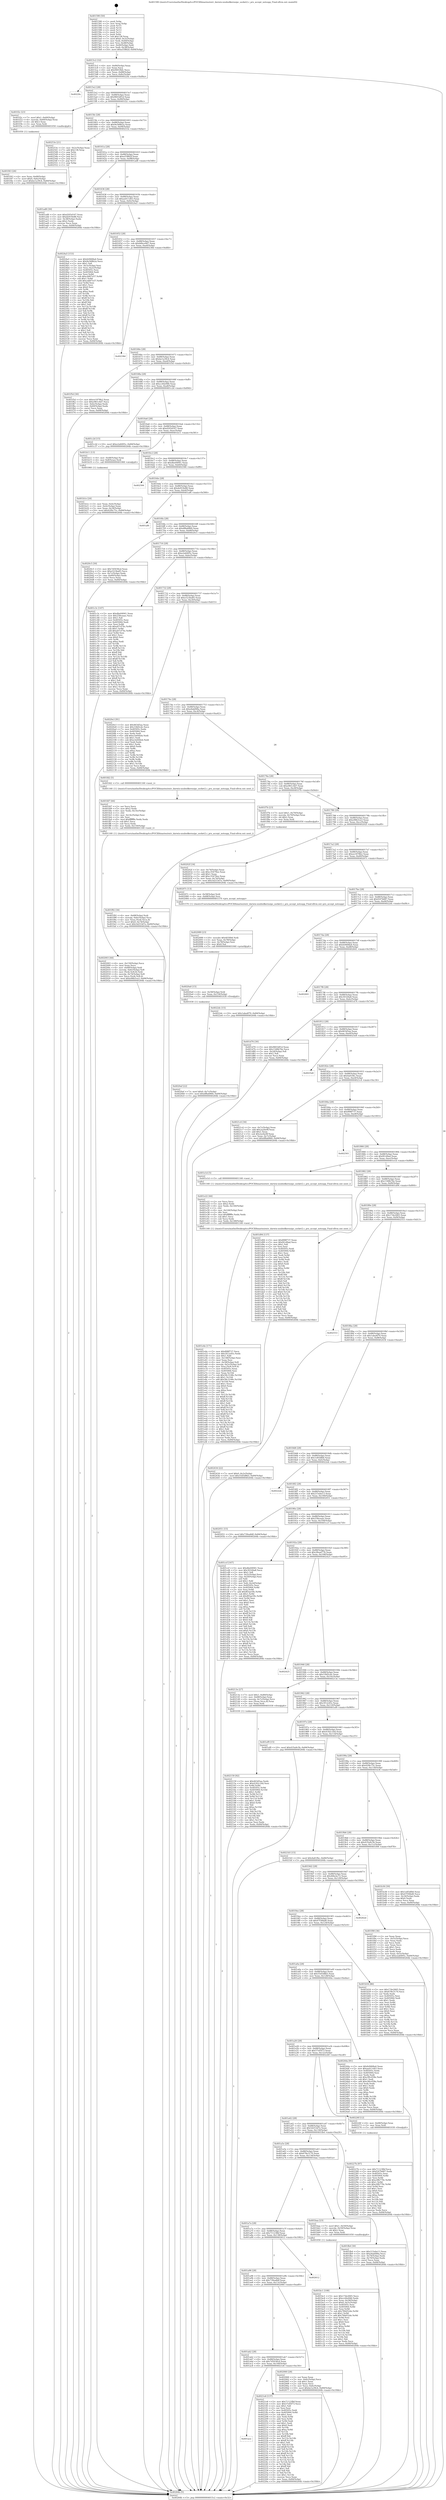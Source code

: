 digraph "0x401590" {
  label = "0x401590 (/mnt/c/Users/mathe/Desktop/tcc/POCII/binaries/extr_darwin-xnubsdkernuipc_socket2.c_pru_accept_notsupp_Final-ollvm.out::main(0))"
  labelloc = "t"
  node[shape=record]

  Entry [label="",width=0.3,height=0.3,shape=circle,fillcolor=black,style=filled]
  "0x4015c2" [label="{
     0x4015c2 [32]\l
     | [instrs]\l
     &nbsp;&nbsp;0x4015c2 \<+6\>: mov -0x84(%rbp),%eax\l
     &nbsp;&nbsp;0x4015c8 \<+2\>: mov %eax,%ecx\l
     &nbsp;&nbsp;0x4015ca \<+6\>: sub $0x9401fbfc,%ecx\l
     &nbsp;&nbsp;0x4015d0 \<+6\>: mov %eax,-0x88(%rbp)\l
     &nbsp;&nbsp;0x4015d6 \<+6\>: mov %ecx,-0x8c(%rbp)\l
     &nbsp;&nbsp;0x4015dc \<+6\>: je 00000000004022fa \<main+0xd6a\>\l
  }"]
  "0x4022fa" [label="{
     0x4022fa\l
  }", style=dashed]
  "0x4015e2" [label="{
     0x4015e2 [28]\l
     | [instrs]\l
     &nbsp;&nbsp;0x4015e2 \<+5\>: jmp 00000000004015e7 \<main+0x57\>\l
     &nbsp;&nbsp;0x4015e7 \<+6\>: mov -0x88(%rbp),%eax\l
     &nbsp;&nbsp;0x4015ed \<+5\>: sub $0x9603df1d,%eax\l
     &nbsp;&nbsp;0x4015f2 \<+6\>: mov %eax,-0x90(%rbp)\l
     &nbsp;&nbsp;0x4015f8 \<+6\>: je 0000000000401f2c \<main+0x99c\>\l
  }"]
  Exit [label="",width=0.3,height=0.3,shape=circle,fillcolor=black,style=filled,peripheries=2]
  "0x401f2c" [label="{
     0x401f2c [23]\l
     | [instrs]\l
     &nbsp;&nbsp;0x401f2c \<+7\>: movl $0x1,-0x60(%rbp)\l
     &nbsp;&nbsp;0x401f33 \<+4\>: movslq -0x60(%rbp),%rax\l
     &nbsp;&nbsp;0x401f37 \<+4\>: shl $0x3,%rax\l
     &nbsp;&nbsp;0x401f3b \<+3\>: mov %rax,%rdi\l
     &nbsp;&nbsp;0x401f3e \<+5\>: call 0000000000401050 \<malloc@plt\>\l
     | [calls]\l
     &nbsp;&nbsp;0x401050 \{1\} (unknown)\l
  }"]
  "0x4015fe" [label="{
     0x4015fe [28]\l
     | [instrs]\l
     &nbsp;&nbsp;0x4015fe \<+5\>: jmp 0000000000401603 \<main+0x73\>\l
     &nbsp;&nbsp;0x401603 \<+6\>: mov -0x88(%rbp),%eax\l
     &nbsp;&nbsp;0x401609 \<+5\>: sub $0x9e568b2a,%eax\l
     &nbsp;&nbsp;0x40160e \<+6\>: mov %eax,-0x94(%rbp)\l
     &nbsp;&nbsp;0x401614 \<+6\>: je 000000000040253e \<main+0xfae\>\l
  }"]
  "0x40227b" [label="{
     0x40227b [97]\l
     | [instrs]\l
     &nbsp;&nbsp;0x40227b \<+5\>: mov $0x71123fbf,%ecx\l
     &nbsp;&nbsp;0x402280 \<+5\>: mov $0xf247b687,%edx\l
     &nbsp;&nbsp;0x402285 \<+7\>: mov 0x40505c,%esi\l
     &nbsp;&nbsp;0x40228c \<+8\>: mov 0x405064,%r8d\l
     &nbsp;&nbsp;0x402294 \<+3\>: mov %esi,%r9d\l
     &nbsp;&nbsp;0x402297 \<+7\>: add $0xc0fb779c,%r9d\l
     &nbsp;&nbsp;0x40229e \<+4\>: sub $0x1,%r9d\l
     &nbsp;&nbsp;0x4022a2 \<+7\>: sub $0xc0fb779c,%r9d\l
     &nbsp;&nbsp;0x4022a9 \<+4\>: imul %r9d,%esi\l
     &nbsp;&nbsp;0x4022ad \<+3\>: and $0x1,%esi\l
     &nbsp;&nbsp;0x4022b0 \<+3\>: cmp $0x0,%esi\l
     &nbsp;&nbsp;0x4022b3 \<+4\>: sete %r10b\l
     &nbsp;&nbsp;0x4022b7 \<+4\>: cmp $0xa,%r8d\l
     &nbsp;&nbsp;0x4022bb \<+4\>: setl %r11b\l
     &nbsp;&nbsp;0x4022bf \<+3\>: mov %r10b,%bl\l
     &nbsp;&nbsp;0x4022c2 \<+3\>: and %r11b,%bl\l
     &nbsp;&nbsp;0x4022c5 \<+3\>: xor %r11b,%r10b\l
     &nbsp;&nbsp;0x4022c8 \<+3\>: or %r10b,%bl\l
     &nbsp;&nbsp;0x4022cb \<+3\>: test $0x1,%bl\l
     &nbsp;&nbsp;0x4022ce \<+3\>: cmovne %edx,%ecx\l
     &nbsp;&nbsp;0x4022d1 \<+6\>: mov %ecx,-0x84(%rbp)\l
     &nbsp;&nbsp;0x4022d7 \<+5\>: jmp 000000000040264b \<main+0x10bb\>\l
  }"]
  "0x40253e" [label="{
     0x40253e [21]\l
     | [instrs]\l
     &nbsp;&nbsp;0x40253e \<+3\>: mov -0x2c(%rbp),%eax\l
     &nbsp;&nbsp;0x402541 \<+7\>: add $0x138,%rsp\l
     &nbsp;&nbsp;0x402548 \<+1\>: pop %rbx\l
     &nbsp;&nbsp;0x402549 \<+2\>: pop %r12\l
     &nbsp;&nbsp;0x40254b \<+2\>: pop %r13\l
     &nbsp;&nbsp;0x40254d \<+2\>: pop %r14\l
     &nbsp;&nbsp;0x40254f \<+2\>: pop %r15\l
     &nbsp;&nbsp;0x402551 \<+1\>: pop %rbp\l
     &nbsp;&nbsp;0x402552 \<+1\>: ret\l
  }"]
  "0x40161a" [label="{
     0x40161a [28]\l
     | [instrs]\l
     &nbsp;&nbsp;0x40161a \<+5\>: jmp 000000000040161f \<main+0x8f\>\l
     &nbsp;&nbsp;0x40161f \<+6\>: mov -0x88(%rbp),%eax\l
     &nbsp;&nbsp;0x401625 \<+5\>: sub $0xa55ffd2f,%eax\l
     &nbsp;&nbsp;0x40162a \<+6\>: mov %eax,-0x98(%rbp)\l
     &nbsp;&nbsp;0x401630 \<+6\>: je 0000000000401ad8 \<main+0x548\>\l
  }"]
  "0x401ace" [label="{
     0x401ace\l
  }", style=dashed]
  "0x401ad8" [label="{
     0x401ad8 [30]\l
     | [instrs]\l
     &nbsp;&nbsp;0x401ad8 \<+5\>: mov $0xd205d167,%eax\l
     &nbsp;&nbsp;0x401add \<+5\>: mov $0xde919e88,%ecx\l
     &nbsp;&nbsp;0x401ae2 \<+3\>: mov -0x38(%rbp),%edx\l
     &nbsp;&nbsp;0x401ae5 \<+3\>: cmp $0x2,%edx\l
     &nbsp;&nbsp;0x401ae8 \<+3\>: cmovne %ecx,%eax\l
     &nbsp;&nbsp;0x401aeb \<+6\>: mov %eax,-0x84(%rbp)\l
     &nbsp;&nbsp;0x401af1 \<+5\>: jmp 000000000040264b \<main+0x10bb\>\l
  }"]
  "0x401636" [label="{
     0x401636 [28]\l
     | [instrs]\l
     &nbsp;&nbsp;0x401636 \<+5\>: jmp 000000000040163b \<main+0xab\>\l
     &nbsp;&nbsp;0x40163b \<+6\>: mov -0x88(%rbp),%eax\l
     &nbsp;&nbsp;0x401641 \<+5\>: sub $0xae011d43,%eax\l
     &nbsp;&nbsp;0x401646 \<+6\>: mov %eax,-0x9c(%rbp)\l
     &nbsp;&nbsp;0x40164c \<+6\>: je 00000000004024a5 \<main+0xf15\>\l
  }"]
  "0x40264b" [label="{
     0x40264b [5]\l
     | [instrs]\l
     &nbsp;&nbsp;0x40264b \<+5\>: jmp 00000000004015c2 \<main+0x32\>\l
  }"]
  "0x401590" [label="{
     0x401590 [50]\l
     | [instrs]\l
     &nbsp;&nbsp;0x401590 \<+1\>: push %rbp\l
     &nbsp;&nbsp;0x401591 \<+3\>: mov %rsp,%rbp\l
     &nbsp;&nbsp;0x401594 \<+2\>: push %r15\l
     &nbsp;&nbsp;0x401596 \<+2\>: push %r14\l
     &nbsp;&nbsp;0x401598 \<+2\>: push %r13\l
     &nbsp;&nbsp;0x40159a \<+2\>: push %r12\l
     &nbsp;&nbsp;0x40159c \<+1\>: push %rbx\l
     &nbsp;&nbsp;0x40159d \<+7\>: sub $0x138,%rsp\l
     &nbsp;&nbsp;0x4015a4 \<+7\>: movl $0x0,-0x3c(%rbp)\l
     &nbsp;&nbsp;0x4015ab \<+3\>: mov %edi,-0x40(%rbp)\l
     &nbsp;&nbsp;0x4015ae \<+4\>: mov %rsi,-0x48(%rbp)\l
     &nbsp;&nbsp;0x4015b2 \<+3\>: mov -0x40(%rbp),%edi\l
     &nbsp;&nbsp;0x4015b5 \<+3\>: mov %edi,-0x38(%rbp)\l
     &nbsp;&nbsp;0x4015b8 \<+10\>: movl $0xa55ffd2f,-0x84(%rbp)\l
  }"]
  "0x4021e6" [label="{
     0x4021e6 [137]\l
     | [instrs]\l
     &nbsp;&nbsp;0x4021e6 \<+5\>: mov $0x71123fbf,%eax\l
     &nbsp;&nbsp;0x4021eb \<+5\>: mov $0x57ef5f73,%ecx\l
     &nbsp;&nbsp;0x4021f0 \<+2\>: mov $0x1,%dl\l
     &nbsp;&nbsp;0x4021f2 \<+2\>: xor %esi,%esi\l
     &nbsp;&nbsp;0x4021f4 \<+7\>: mov 0x40505c,%edi\l
     &nbsp;&nbsp;0x4021fb \<+8\>: mov 0x405064,%r8d\l
     &nbsp;&nbsp;0x402203 \<+3\>: sub $0x1,%esi\l
     &nbsp;&nbsp;0x402206 \<+3\>: mov %edi,%r9d\l
     &nbsp;&nbsp;0x402209 \<+3\>: add %esi,%r9d\l
     &nbsp;&nbsp;0x40220c \<+4\>: imul %r9d,%edi\l
     &nbsp;&nbsp;0x402210 \<+3\>: and $0x1,%edi\l
     &nbsp;&nbsp;0x402213 \<+3\>: cmp $0x0,%edi\l
     &nbsp;&nbsp;0x402216 \<+4\>: sete %r10b\l
     &nbsp;&nbsp;0x40221a \<+4\>: cmp $0xa,%r8d\l
     &nbsp;&nbsp;0x40221e \<+4\>: setl %r11b\l
     &nbsp;&nbsp;0x402222 \<+3\>: mov %r10b,%bl\l
     &nbsp;&nbsp;0x402225 \<+3\>: xor $0xff,%bl\l
     &nbsp;&nbsp;0x402228 \<+3\>: mov %r11b,%r14b\l
     &nbsp;&nbsp;0x40222b \<+4\>: xor $0xff,%r14b\l
     &nbsp;&nbsp;0x40222f \<+3\>: xor $0x1,%dl\l
     &nbsp;&nbsp;0x402232 \<+3\>: mov %bl,%r15b\l
     &nbsp;&nbsp;0x402235 \<+4\>: and $0xff,%r15b\l
     &nbsp;&nbsp;0x402239 \<+3\>: and %dl,%r10b\l
     &nbsp;&nbsp;0x40223c \<+3\>: mov %r14b,%r12b\l
     &nbsp;&nbsp;0x40223f \<+4\>: and $0xff,%r12b\l
     &nbsp;&nbsp;0x402243 \<+3\>: and %dl,%r11b\l
     &nbsp;&nbsp;0x402246 \<+3\>: or %r10b,%r15b\l
     &nbsp;&nbsp;0x402249 \<+3\>: or %r11b,%r12b\l
     &nbsp;&nbsp;0x40224c \<+3\>: xor %r12b,%r15b\l
     &nbsp;&nbsp;0x40224f \<+3\>: or %r14b,%bl\l
     &nbsp;&nbsp;0x402252 \<+3\>: xor $0xff,%bl\l
     &nbsp;&nbsp;0x402255 \<+3\>: or $0x1,%dl\l
     &nbsp;&nbsp;0x402258 \<+2\>: and %dl,%bl\l
     &nbsp;&nbsp;0x40225a \<+3\>: or %bl,%r15b\l
     &nbsp;&nbsp;0x40225d \<+4\>: test $0x1,%r15b\l
     &nbsp;&nbsp;0x402261 \<+3\>: cmovne %ecx,%eax\l
     &nbsp;&nbsp;0x402264 \<+6\>: mov %eax,-0x84(%rbp)\l
     &nbsp;&nbsp;0x40226a \<+5\>: jmp 000000000040264b \<main+0x10bb\>\l
  }"]
  "0x4024a5" [label="{
     0x4024a5 [153]\l
     | [instrs]\l
     &nbsp;&nbsp;0x4024a5 \<+5\>: mov $0xfe9468a4,%eax\l
     &nbsp;&nbsp;0x4024aa \<+5\>: mov $0x9e568b2a,%ecx\l
     &nbsp;&nbsp;0x4024af \<+2\>: mov $0x1,%dl\l
     &nbsp;&nbsp;0x4024b1 \<+3\>: mov -0x3c(%rbp),%esi\l
     &nbsp;&nbsp;0x4024b4 \<+3\>: mov %esi,-0x2c(%rbp)\l
     &nbsp;&nbsp;0x4024b7 \<+7\>: mov 0x40505c,%esi\l
     &nbsp;&nbsp;0x4024be \<+7\>: mov 0x405064,%edi\l
     &nbsp;&nbsp;0x4024c5 \<+3\>: mov %esi,%r8d\l
     &nbsp;&nbsp;0x4024c8 \<+7\>: sub $0xcdd07e57,%r8d\l
     &nbsp;&nbsp;0x4024cf \<+4\>: sub $0x1,%r8d\l
     &nbsp;&nbsp;0x4024d3 \<+7\>: add $0xcdd07e57,%r8d\l
     &nbsp;&nbsp;0x4024da \<+4\>: imul %r8d,%esi\l
     &nbsp;&nbsp;0x4024de \<+3\>: and $0x1,%esi\l
     &nbsp;&nbsp;0x4024e1 \<+3\>: cmp $0x0,%esi\l
     &nbsp;&nbsp;0x4024e4 \<+4\>: sete %r9b\l
     &nbsp;&nbsp;0x4024e8 \<+3\>: cmp $0xa,%edi\l
     &nbsp;&nbsp;0x4024eb \<+4\>: setl %r10b\l
     &nbsp;&nbsp;0x4024ef \<+3\>: mov %r9b,%r11b\l
     &nbsp;&nbsp;0x4024f2 \<+4\>: xor $0xff,%r11b\l
     &nbsp;&nbsp;0x4024f6 \<+3\>: mov %r10b,%bl\l
     &nbsp;&nbsp;0x4024f9 \<+3\>: xor $0xff,%bl\l
     &nbsp;&nbsp;0x4024fc \<+3\>: xor $0x1,%dl\l
     &nbsp;&nbsp;0x4024ff \<+3\>: mov %r11b,%r14b\l
     &nbsp;&nbsp;0x402502 \<+4\>: and $0xff,%r14b\l
     &nbsp;&nbsp;0x402506 \<+3\>: and %dl,%r9b\l
     &nbsp;&nbsp;0x402509 \<+3\>: mov %bl,%r15b\l
     &nbsp;&nbsp;0x40250c \<+4\>: and $0xff,%r15b\l
     &nbsp;&nbsp;0x402510 \<+3\>: and %dl,%r10b\l
     &nbsp;&nbsp;0x402513 \<+3\>: or %r9b,%r14b\l
     &nbsp;&nbsp;0x402516 \<+3\>: or %r10b,%r15b\l
     &nbsp;&nbsp;0x402519 \<+3\>: xor %r15b,%r14b\l
     &nbsp;&nbsp;0x40251c \<+3\>: or %bl,%r11b\l
     &nbsp;&nbsp;0x40251f \<+4\>: xor $0xff,%r11b\l
     &nbsp;&nbsp;0x402523 \<+3\>: or $0x1,%dl\l
     &nbsp;&nbsp;0x402526 \<+3\>: and %dl,%r11b\l
     &nbsp;&nbsp;0x402529 \<+3\>: or %r11b,%r14b\l
     &nbsp;&nbsp;0x40252c \<+4\>: test $0x1,%r14b\l
     &nbsp;&nbsp;0x402530 \<+3\>: cmovne %ecx,%eax\l
     &nbsp;&nbsp;0x402533 \<+6\>: mov %eax,-0x84(%rbp)\l
     &nbsp;&nbsp;0x402539 \<+5\>: jmp 000000000040264b \<main+0x10bb\>\l
  }"]
  "0x401652" [label="{
     0x401652 [28]\l
     | [instrs]\l
     &nbsp;&nbsp;0x401652 \<+5\>: jmp 0000000000401657 \<main+0xc7\>\l
     &nbsp;&nbsp;0x401657 \<+6\>: mov -0x88(%rbp),%eax\l
     &nbsp;&nbsp;0x40165d \<+5\>: sub $0xb6bce9d7,%eax\l
     &nbsp;&nbsp;0x401662 \<+6\>: mov %eax,-0xa0(%rbp)\l
     &nbsp;&nbsp;0x401668 \<+6\>: je 000000000040238d \<main+0xdfd\>\l
  }"]
  "0x402159" [label="{
     0x402159 [92]\l
     | [instrs]\l
     &nbsp;&nbsp;0x402159 \<+5\>: mov $0x463d5aa,%edx\l
     &nbsp;&nbsp;0x40215e \<+5\>: mov $0x4182c16d,%esi\l
     &nbsp;&nbsp;0x402163 \<+3\>: xor %r8d,%r8d\l
     &nbsp;&nbsp;0x402166 \<+8\>: mov 0x40505c,%r9d\l
     &nbsp;&nbsp;0x40216e \<+8\>: mov 0x405064,%r10d\l
     &nbsp;&nbsp;0x402176 \<+4\>: sub $0x1,%r8d\l
     &nbsp;&nbsp;0x40217a \<+3\>: mov %r9d,%r11d\l
     &nbsp;&nbsp;0x40217d \<+3\>: add %r8d,%r11d\l
     &nbsp;&nbsp;0x402180 \<+4\>: imul %r11d,%r9d\l
     &nbsp;&nbsp;0x402184 \<+4\>: and $0x1,%r9d\l
     &nbsp;&nbsp;0x402188 \<+4\>: cmp $0x0,%r9d\l
     &nbsp;&nbsp;0x40218c \<+3\>: sete %bl\l
     &nbsp;&nbsp;0x40218f \<+4\>: cmp $0xa,%r10d\l
     &nbsp;&nbsp;0x402193 \<+4\>: setl %r14b\l
     &nbsp;&nbsp;0x402197 \<+3\>: mov %bl,%r15b\l
     &nbsp;&nbsp;0x40219a \<+3\>: and %r14b,%r15b\l
     &nbsp;&nbsp;0x40219d \<+3\>: xor %r14b,%bl\l
     &nbsp;&nbsp;0x4021a0 \<+3\>: or %bl,%r15b\l
     &nbsp;&nbsp;0x4021a3 \<+4\>: test $0x1,%r15b\l
     &nbsp;&nbsp;0x4021a7 \<+3\>: cmovne %esi,%edx\l
     &nbsp;&nbsp;0x4021aa \<+6\>: mov %edx,-0x84(%rbp)\l
     &nbsp;&nbsp;0x4021b0 \<+5\>: jmp 000000000040264b \<main+0x10bb\>\l
  }"]
  "0x40238d" [label="{
     0x40238d\l
  }", style=dashed]
  "0x40166e" [label="{
     0x40166e [28]\l
     | [instrs]\l
     &nbsp;&nbsp;0x40166e \<+5\>: jmp 0000000000401673 \<main+0xe3\>\l
     &nbsp;&nbsp;0x401673 \<+6\>: mov -0x88(%rbp),%eax\l
     &nbsp;&nbsp;0x401679 \<+5\>: sub $0xbe1a39c4,%eax\l
     &nbsp;&nbsp;0x40167e \<+6\>: mov %eax,-0xa4(%rbp)\l
     &nbsp;&nbsp;0x401684 \<+6\>: je 0000000000401f5d \<main+0x9cd\>\l
  }"]
  "0x4020af" [label="{
     0x4020af [22]\l
     | [instrs]\l
     &nbsp;&nbsp;0x4020af \<+7\>: movl $0x0,-0x7c(%rbp)\l
     &nbsp;&nbsp;0x4020b6 \<+10\>: movl $0xdf8a6860,-0x84(%rbp)\l
     &nbsp;&nbsp;0x4020c0 \<+5\>: jmp 000000000040264b \<main+0x10bb\>\l
  }"]
  "0x401f5d" [label="{
     0x401f5d [30]\l
     | [instrs]\l
     &nbsp;&nbsp;0x401f5d \<+5\>: mov $0xee1878b2,%eax\l
     &nbsp;&nbsp;0x401f62 \<+5\>: mov $0xe961c4d7,%ecx\l
     &nbsp;&nbsp;0x401f67 \<+3\>: mov -0x6c(%rbp),%edx\l
     &nbsp;&nbsp;0x401f6a \<+3\>: cmp -0x60(%rbp),%edx\l
     &nbsp;&nbsp;0x401f6d \<+3\>: cmovl %ecx,%eax\l
     &nbsp;&nbsp;0x401f70 \<+6\>: mov %eax,-0x84(%rbp)\l
     &nbsp;&nbsp;0x401f76 \<+5\>: jmp 000000000040264b \<main+0x10bb\>\l
  }"]
  "0x40168a" [label="{
     0x40168a [28]\l
     | [instrs]\l
     &nbsp;&nbsp;0x40168a \<+5\>: jmp 000000000040168f \<main+0xff\>\l
     &nbsp;&nbsp;0x40168f \<+6\>: mov -0x88(%rbp),%eax\l
     &nbsp;&nbsp;0x401695 \<+5\>: sub $0xcc44e946,%eax\l
     &nbsp;&nbsp;0x40169a \<+6\>: mov %eax,-0xa8(%rbp)\l
     &nbsp;&nbsp;0x4016a0 \<+6\>: je 0000000000401c2d \<main+0x69d\>\l
  }"]
  "0x4020a0" [label="{
     0x4020a0 [15]\l
     | [instrs]\l
     &nbsp;&nbsp;0x4020a0 \<+4\>: mov -0x58(%rbp),%rdi\l
     &nbsp;&nbsp;0x4020a4 \<+6\>: mov %eax,-0x154(%rbp)\l
     &nbsp;&nbsp;0x4020aa \<+5\>: call 0000000000401030 \<free@plt\>\l
     | [calls]\l
     &nbsp;&nbsp;0x401030 \{1\} (unknown)\l
  }"]
  "0x401c2d" [label="{
     0x401c2d [15]\l
     | [instrs]\l
     &nbsp;&nbsp;0x401c2d \<+10\>: movl $0xe2a6495c,-0x84(%rbp)\l
     &nbsp;&nbsp;0x401c37 \<+5\>: jmp 000000000040264b \<main+0x10bb\>\l
  }"]
  "0x4016a6" [label="{
     0x4016a6 [28]\l
     | [instrs]\l
     &nbsp;&nbsp;0x4016a6 \<+5\>: jmp 00000000004016ab \<main+0x11b\>\l
     &nbsp;&nbsp;0x4016ab \<+6\>: mov -0x88(%rbp),%eax\l
     &nbsp;&nbsp;0x4016b1 \<+5\>: sub $0xd205d167,%eax\l
     &nbsp;&nbsp;0x4016b6 \<+6\>: mov %eax,-0xac(%rbp)\l
     &nbsp;&nbsp;0x4016bc \<+6\>: je 0000000000401b11 \<main+0x581\>\l
  }"]
  "0x402089" [label="{
     0x402089 [23]\l
     | [instrs]\l
     &nbsp;&nbsp;0x402089 \<+10\>: movabs $0x4030b6,%rdi\l
     &nbsp;&nbsp;0x402093 \<+3\>: mov %eax,-0x78(%rbp)\l
     &nbsp;&nbsp;0x402096 \<+3\>: mov -0x78(%rbp),%esi\l
     &nbsp;&nbsp;0x402099 \<+2\>: mov $0x0,%al\l
     &nbsp;&nbsp;0x40209b \<+5\>: call 0000000000401040 \<printf@plt\>\l
     | [calls]\l
     &nbsp;&nbsp;0x401040 \{1\} (unknown)\l
  }"]
  "0x401b11" [label="{
     0x401b11 [13]\l
     | [instrs]\l
     &nbsp;&nbsp;0x401b11 \<+4\>: mov -0x48(%rbp),%rax\l
     &nbsp;&nbsp;0x401b15 \<+4\>: mov 0x8(%rax),%rdi\l
     &nbsp;&nbsp;0x401b19 \<+5\>: call 0000000000401060 \<atoi@plt\>\l
     | [calls]\l
     &nbsp;&nbsp;0x401060 \{1\} (unknown)\l
  }"]
  "0x4016c2" [label="{
     0x4016c2 [28]\l
     | [instrs]\l
     &nbsp;&nbsp;0x4016c2 \<+5\>: jmp 00000000004016c7 \<main+0x137\>\l
     &nbsp;&nbsp;0x4016c7 \<+6\>: mov -0x88(%rbp),%eax\l
     &nbsp;&nbsp;0x4016cd \<+5\>: sub $0xdbe04941,%eax\l
     &nbsp;&nbsp;0x4016d2 \<+6\>: mov %eax,-0xb0(%rbp)\l
     &nbsp;&nbsp;0x4016d8 \<+6\>: je 0000000000402584 \<main+0xff4\>\l
  }"]
  "0x401b1e" [label="{
     0x401b1e [24]\l
     | [instrs]\l
     &nbsp;&nbsp;0x401b1e \<+3\>: mov %eax,-0x4c(%rbp)\l
     &nbsp;&nbsp;0x401b21 \<+3\>: mov -0x4c(%rbp),%eax\l
     &nbsp;&nbsp;0x401b24 \<+3\>: mov %eax,-0x34(%rbp)\l
     &nbsp;&nbsp;0x401b27 \<+10\>: movl $0x42f4c75c,-0x84(%rbp)\l
     &nbsp;&nbsp;0x401b31 \<+5\>: jmp 000000000040264b \<main+0x10bb\>\l
  }"]
  "0x401ab2" [label="{
     0x401ab2 [28]\l
     | [instrs]\l
     &nbsp;&nbsp;0x401ab2 \<+5\>: jmp 0000000000401ab7 \<main+0x527\>\l
     &nbsp;&nbsp;0x401ab7 \<+6\>: mov -0x88(%rbp),%eax\l
     &nbsp;&nbsp;0x401abd \<+5\>: sub $0x7d5036cd,%eax\l
     &nbsp;&nbsp;0x401ac2 \<+6\>: mov %eax,-0x140(%rbp)\l
     &nbsp;&nbsp;0x401ac8 \<+6\>: je 00000000004021e6 \<main+0xc56\>\l
  }"]
  "0x402584" [label="{
     0x402584\l
  }", style=dashed]
  "0x4016de" [label="{
     0x4016de [28]\l
     | [instrs]\l
     &nbsp;&nbsp;0x4016de \<+5\>: jmp 00000000004016e3 \<main+0x153\>\l
     &nbsp;&nbsp;0x4016e3 \<+6\>: mov -0x88(%rbp),%eax\l
     &nbsp;&nbsp;0x4016e9 \<+5\>: sub $0xde919e88,%eax\l
     &nbsp;&nbsp;0x4016ee \<+6\>: mov %eax,-0xb4(%rbp)\l
     &nbsp;&nbsp;0x4016f4 \<+6\>: je 0000000000401af6 \<main+0x566\>\l
  }"]
  "0x402060" [label="{
     0x402060 [28]\l
     | [instrs]\l
     &nbsp;&nbsp;0x402060 \<+2\>: xor %eax,%eax\l
     &nbsp;&nbsp;0x402062 \<+3\>: mov -0x6c(%rbp),%ecx\l
     &nbsp;&nbsp;0x402065 \<+3\>: sub $0x1,%eax\l
     &nbsp;&nbsp;0x402068 \<+2\>: sub %eax,%ecx\l
     &nbsp;&nbsp;0x40206a \<+3\>: mov %ecx,-0x6c(%rbp)\l
     &nbsp;&nbsp;0x40206d \<+10\>: movl $0xbe1a39c4,-0x84(%rbp)\l
     &nbsp;&nbsp;0x402077 \<+5\>: jmp 000000000040264b \<main+0x10bb\>\l
  }"]
  "0x401af6" [label="{
     0x401af6\l
  }", style=dashed]
  "0x4016fa" [label="{
     0x4016fa [28]\l
     | [instrs]\l
     &nbsp;&nbsp;0x4016fa \<+5\>: jmp 00000000004016ff \<main+0x16f\>\l
     &nbsp;&nbsp;0x4016ff \<+6\>: mov -0x88(%rbp),%eax\l
     &nbsp;&nbsp;0x401705 \<+5\>: sub $0xdf8a6860,%eax\l
     &nbsp;&nbsp;0x40170a \<+6\>: mov %eax,-0xb8(%rbp)\l
     &nbsp;&nbsp;0x401710 \<+6\>: je 00000000004020c5 \<main+0xb35\>\l
  }"]
  "0x401a96" [label="{
     0x401a96 [28]\l
     | [instrs]\l
     &nbsp;&nbsp;0x401a96 \<+5\>: jmp 0000000000401a9b \<main+0x50b\>\l
     &nbsp;&nbsp;0x401a9b \<+6\>: mov -0x88(%rbp),%eax\l
     &nbsp;&nbsp;0x401aa1 \<+5\>: sub $0x739ea8df,%eax\l
     &nbsp;&nbsp;0x401aa6 \<+6\>: mov %eax,-0x13c(%rbp)\l
     &nbsp;&nbsp;0x401aac \<+6\>: je 0000000000402060 \<main+0xad0\>\l
  }"]
  "0x4020c5" [label="{
     0x4020c5 [30]\l
     | [instrs]\l
     &nbsp;&nbsp;0x4020c5 \<+5\>: mov $0x7d5036cd,%eax\l
     &nbsp;&nbsp;0x4020ca \<+5\>: mov $0xe523ba85,%ecx\l
     &nbsp;&nbsp;0x4020cf \<+3\>: mov -0x7c(%rbp),%edx\l
     &nbsp;&nbsp;0x4020d2 \<+3\>: cmp -0x60(%rbp),%edx\l
     &nbsp;&nbsp;0x4020d5 \<+3\>: cmovl %ecx,%eax\l
     &nbsp;&nbsp;0x4020d8 \<+6\>: mov %eax,-0x84(%rbp)\l
     &nbsp;&nbsp;0x4020de \<+5\>: jmp 000000000040264b \<main+0x10bb\>\l
  }"]
  "0x401716" [label="{
     0x401716 [28]\l
     | [instrs]\l
     &nbsp;&nbsp;0x401716 \<+5\>: jmp 000000000040171b \<main+0x18b\>\l
     &nbsp;&nbsp;0x40171b \<+6\>: mov -0x88(%rbp),%eax\l
     &nbsp;&nbsp;0x401721 \<+5\>: sub $0xe2a6495c,%eax\l
     &nbsp;&nbsp;0x401726 \<+6\>: mov %eax,-0xbc(%rbp)\l
     &nbsp;&nbsp;0x40172c \<+6\>: je 0000000000401c3c \<main+0x6ac\>\l
  }"]
  "0x402612" [label="{
     0x402612\l
  }", style=dashed]
  "0x401c3c" [label="{
     0x401c3c [147]\l
     | [instrs]\l
     &nbsp;&nbsp;0x401c3c \<+5\>: mov $0xdbe04941,%eax\l
     &nbsp;&nbsp;0x401c41 \<+5\>: mov $0x258ceaac,%ecx\l
     &nbsp;&nbsp;0x401c46 \<+2\>: mov $0x1,%dl\l
     &nbsp;&nbsp;0x401c48 \<+7\>: mov 0x40505c,%esi\l
     &nbsp;&nbsp;0x401c4f \<+7\>: mov 0x405064,%edi\l
     &nbsp;&nbsp;0x401c56 \<+3\>: mov %esi,%r8d\l
     &nbsp;&nbsp;0x401c59 \<+7\>: sub $0xa07cf74c,%r8d\l
     &nbsp;&nbsp;0x401c60 \<+4\>: sub $0x1,%r8d\l
     &nbsp;&nbsp;0x401c64 \<+7\>: add $0xa07cf74c,%r8d\l
     &nbsp;&nbsp;0x401c6b \<+4\>: imul %r8d,%esi\l
     &nbsp;&nbsp;0x401c6f \<+3\>: and $0x1,%esi\l
     &nbsp;&nbsp;0x401c72 \<+3\>: cmp $0x0,%esi\l
     &nbsp;&nbsp;0x401c75 \<+4\>: sete %r9b\l
     &nbsp;&nbsp;0x401c79 \<+3\>: cmp $0xa,%edi\l
     &nbsp;&nbsp;0x401c7c \<+4\>: setl %r10b\l
     &nbsp;&nbsp;0x401c80 \<+3\>: mov %r9b,%r11b\l
     &nbsp;&nbsp;0x401c83 \<+4\>: xor $0xff,%r11b\l
     &nbsp;&nbsp;0x401c87 \<+3\>: mov %r10b,%bl\l
     &nbsp;&nbsp;0x401c8a \<+3\>: xor $0xff,%bl\l
     &nbsp;&nbsp;0x401c8d \<+3\>: xor $0x1,%dl\l
     &nbsp;&nbsp;0x401c90 \<+3\>: mov %r11b,%r14b\l
     &nbsp;&nbsp;0x401c93 \<+4\>: and $0xff,%r14b\l
     &nbsp;&nbsp;0x401c97 \<+3\>: and %dl,%r9b\l
     &nbsp;&nbsp;0x401c9a \<+3\>: mov %bl,%r15b\l
     &nbsp;&nbsp;0x401c9d \<+4\>: and $0xff,%r15b\l
     &nbsp;&nbsp;0x401ca1 \<+3\>: and %dl,%r10b\l
     &nbsp;&nbsp;0x401ca4 \<+3\>: or %r9b,%r14b\l
     &nbsp;&nbsp;0x401ca7 \<+3\>: or %r10b,%r15b\l
     &nbsp;&nbsp;0x401caa \<+3\>: xor %r15b,%r14b\l
     &nbsp;&nbsp;0x401cad \<+3\>: or %bl,%r11b\l
     &nbsp;&nbsp;0x401cb0 \<+4\>: xor $0xff,%r11b\l
     &nbsp;&nbsp;0x401cb4 \<+3\>: or $0x1,%dl\l
     &nbsp;&nbsp;0x401cb7 \<+3\>: and %dl,%r11b\l
     &nbsp;&nbsp;0x401cba \<+3\>: or %r11b,%r14b\l
     &nbsp;&nbsp;0x401cbd \<+4\>: test $0x1,%r14b\l
     &nbsp;&nbsp;0x401cc1 \<+3\>: cmovne %ecx,%eax\l
     &nbsp;&nbsp;0x401cc4 \<+6\>: mov %eax,-0x84(%rbp)\l
     &nbsp;&nbsp;0x401cca \<+5\>: jmp 000000000040264b \<main+0x10bb\>\l
  }"]
  "0x401732" [label="{
     0x401732 [28]\l
     | [instrs]\l
     &nbsp;&nbsp;0x401732 \<+5\>: jmp 0000000000401737 \<main+0x1a7\>\l
     &nbsp;&nbsp;0x401737 \<+6\>: mov -0x88(%rbp),%eax\l
     &nbsp;&nbsp;0x40173d \<+5\>: sub $0xe523ba85,%eax\l
     &nbsp;&nbsp;0x401742 \<+6\>: mov %eax,-0xc0(%rbp)\l
     &nbsp;&nbsp;0x401748 \<+6\>: je 00000000004020e3 \<main+0xb53\>\l
  }"]
  "0x402003" [label="{
     0x402003 [44]\l
     | [instrs]\l
     &nbsp;&nbsp;0x402003 \<+6\>: mov -0x150(%rbp),%ecx\l
     &nbsp;&nbsp;0x402009 \<+3\>: imul %eax,%ecx\l
     &nbsp;&nbsp;0x40200c \<+4\>: mov -0x68(%rbp),%rdi\l
     &nbsp;&nbsp;0x402010 \<+4\>: movslq -0x6c(%rbp),%r8\l
     &nbsp;&nbsp;0x402014 \<+4\>: mov (%rdi,%r8,8),%rdi\l
     &nbsp;&nbsp;0x402018 \<+4\>: movslq -0x74(%rbp),%r8\l
     &nbsp;&nbsp;0x40201c \<+4\>: mov %ecx,(%rdi,%r8,4)\l
     &nbsp;&nbsp;0x402020 \<+10\>: movl $0xe96b3ca3,-0x84(%rbp)\l
     &nbsp;&nbsp;0x40202a \<+5\>: jmp 000000000040264b \<main+0x10bb\>\l
  }"]
  "0x4020e3" [label="{
     0x4020e3 [91]\l
     | [instrs]\l
     &nbsp;&nbsp;0x4020e3 \<+5\>: mov $0x463d5aa,%eax\l
     &nbsp;&nbsp;0x4020e8 \<+5\>: mov $0x33bf2cdc,%ecx\l
     &nbsp;&nbsp;0x4020ed \<+7\>: mov 0x40505c,%edx\l
     &nbsp;&nbsp;0x4020f4 \<+7\>: mov 0x405064,%esi\l
     &nbsp;&nbsp;0x4020fb \<+2\>: mov %edx,%edi\l
     &nbsp;&nbsp;0x4020fd \<+6\>: add $0xe3e644eb,%edi\l
     &nbsp;&nbsp;0x402103 \<+3\>: sub $0x1,%edi\l
     &nbsp;&nbsp;0x402106 \<+6\>: sub $0xe3e644eb,%edi\l
     &nbsp;&nbsp;0x40210c \<+3\>: imul %edi,%edx\l
     &nbsp;&nbsp;0x40210f \<+3\>: and $0x1,%edx\l
     &nbsp;&nbsp;0x402112 \<+3\>: cmp $0x0,%edx\l
     &nbsp;&nbsp;0x402115 \<+4\>: sete %r8b\l
     &nbsp;&nbsp;0x402119 \<+3\>: cmp $0xa,%esi\l
     &nbsp;&nbsp;0x40211c \<+4\>: setl %r9b\l
     &nbsp;&nbsp;0x402120 \<+3\>: mov %r8b,%r10b\l
     &nbsp;&nbsp;0x402123 \<+3\>: and %r9b,%r10b\l
     &nbsp;&nbsp;0x402126 \<+3\>: xor %r9b,%r8b\l
     &nbsp;&nbsp;0x402129 \<+3\>: or %r8b,%r10b\l
     &nbsp;&nbsp;0x40212c \<+4\>: test $0x1,%r10b\l
     &nbsp;&nbsp;0x402130 \<+3\>: cmovne %ecx,%eax\l
     &nbsp;&nbsp;0x402133 \<+6\>: mov %eax,-0x84(%rbp)\l
     &nbsp;&nbsp;0x402139 \<+5\>: jmp 000000000040264b \<main+0x10bb\>\l
  }"]
  "0x40174e" [label="{
     0x40174e [28]\l
     | [instrs]\l
     &nbsp;&nbsp;0x40174e \<+5\>: jmp 0000000000401753 \<main+0x1c3\>\l
     &nbsp;&nbsp;0x401753 \<+6\>: mov -0x88(%rbp),%eax\l
     &nbsp;&nbsp;0x401759 \<+5\>: sub $0xe6abf48a,%eax\l
     &nbsp;&nbsp;0x40175e \<+6\>: mov %eax,-0xc4(%rbp)\l
     &nbsp;&nbsp;0x401764 \<+6\>: je 0000000000401fd2 \<main+0xa42\>\l
  }"]
  "0x401fd7" [label="{
     0x401fd7 [44]\l
     | [instrs]\l
     &nbsp;&nbsp;0x401fd7 \<+2\>: xor %ecx,%ecx\l
     &nbsp;&nbsp;0x401fd9 \<+5\>: mov $0x2,%edx\l
     &nbsp;&nbsp;0x401fde \<+6\>: mov %edx,-0x14c(%rbp)\l
     &nbsp;&nbsp;0x401fe4 \<+1\>: cltd\l
     &nbsp;&nbsp;0x401fe5 \<+6\>: mov -0x14c(%rbp),%esi\l
     &nbsp;&nbsp;0x401feb \<+2\>: idiv %esi\l
     &nbsp;&nbsp;0x401fed \<+6\>: imul $0xfffffffe,%edx,%edx\l
     &nbsp;&nbsp;0x401ff3 \<+3\>: sub $0x1,%ecx\l
     &nbsp;&nbsp;0x401ff6 \<+2\>: sub %ecx,%edx\l
     &nbsp;&nbsp;0x401ff8 \<+6\>: mov %edx,-0x150(%rbp)\l
     &nbsp;&nbsp;0x401ffe \<+5\>: call 0000000000401160 \<next_i\>\l
     | [calls]\l
     &nbsp;&nbsp;0x401160 \{1\} (/mnt/c/Users/mathe/Desktop/tcc/POCII/binaries/extr_darwin-xnubsdkernuipc_socket2.c_pru_accept_notsupp_Final-ollvm.out::next_i)\l
  }"]
  "0x401fd2" [label="{
     0x401fd2 [5]\l
     | [instrs]\l
     &nbsp;&nbsp;0x401fd2 \<+5\>: call 0000000000401160 \<next_i\>\l
     | [calls]\l
     &nbsp;&nbsp;0x401160 \{1\} (/mnt/c/Users/mathe/Desktop/tcc/POCII/binaries/extr_darwin-xnubsdkernuipc_socket2.c_pru_accept_notsupp_Final-ollvm.out::next_i)\l
  }"]
  "0x40176a" [label="{
     0x40176a [28]\l
     | [instrs]\l
     &nbsp;&nbsp;0x40176a \<+5\>: jmp 000000000040176f \<main+0x1df\>\l
     &nbsp;&nbsp;0x40176f \<+6\>: mov -0x88(%rbp),%eax\l
     &nbsp;&nbsp;0x401775 \<+5\>: sub $0xe961c4d7,%eax\l
     &nbsp;&nbsp;0x40177a \<+6\>: mov %eax,-0xc8(%rbp)\l
     &nbsp;&nbsp;0x401780 \<+6\>: je 0000000000401f7b \<main+0x9eb\>\l
  }"]
  "0x401f92" [label="{
     0x401f92 [34]\l
     | [instrs]\l
     &nbsp;&nbsp;0x401f92 \<+4\>: mov -0x68(%rbp),%rdi\l
     &nbsp;&nbsp;0x401f96 \<+4\>: movslq -0x6c(%rbp),%rcx\l
     &nbsp;&nbsp;0x401f9a \<+4\>: mov %rax,(%rdi,%rcx,8)\l
     &nbsp;&nbsp;0x401f9e \<+7\>: movl $0x0,-0x74(%rbp)\l
     &nbsp;&nbsp;0x401fa5 \<+10\>: movl $0x5d253d7e,-0x84(%rbp)\l
     &nbsp;&nbsp;0x401faf \<+5\>: jmp 000000000040264b \<main+0x10bb\>\l
  }"]
  "0x401f7b" [label="{
     0x401f7b [23]\l
     | [instrs]\l
     &nbsp;&nbsp;0x401f7b \<+7\>: movl $0x1,-0x70(%rbp)\l
     &nbsp;&nbsp;0x401f82 \<+4\>: movslq -0x70(%rbp),%rax\l
     &nbsp;&nbsp;0x401f86 \<+4\>: shl $0x2,%rax\l
     &nbsp;&nbsp;0x401f8a \<+3\>: mov %rax,%rdi\l
     &nbsp;&nbsp;0x401f8d \<+5\>: call 0000000000401050 \<malloc@plt\>\l
     | [calls]\l
     &nbsp;&nbsp;0x401050 \{1\} (unknown)\l
  }"]
  "0x401786" [label="{
     0x401786 [28]\l
     | [instrs]\l
     &nbsp;&nbsp;0x401786 \<+5\>: jmp 000000000040178b \<main+0x1fb\>\l
     &nbsp;&nbsp;0x40178b \<+6\>: mov -0x88(%rbp),%eax\l
     &nbsp;&nbsp;0x401791 \<+5\>: sub $0xe96b3ca3,%eax\l
     &nbsp;&nbsp;0x401796 \<+6\>: mov %eax,-0xcc(%rbp)\l
     &nbsp;&nbsp;0x40179c \<+6\>: je 000000000040202f \<main+0xa9f\>\l
  }"]
  "0x401f43" [label="{
     0x401f43 [26]\l
     | [instrs]\l
     &nbsp;&nbsp;0x401f43 \<+4\>: mov %rax,-0x68(%rbp)\l
     &nbsp;&nbsp;0x401f47 \<+7\>: movl $0x0,-0x6c(%rbp)\l
     &nbsp;&nbsp;0x401f4e \<+10\>: movl $0xbe1a39c4,-0x84(%rbp)\l
     &nbsp;&nbsp;0x401f58 \<+5\>: jmp 000000000040264b \<main+0x10bb\>\l
  }"]
  "0x40202f" [label="{
     0x40202f [34]\l
     | [instrs]\l
     &nbsp;&nbsp;0x40202f \<+3\>: mov -0x74(%rbp),%eax\l
     &nbsp;&nbsp;0x402032 \<+5\>: sub $0xc35479ee,%eax\l
     &nbsp;&nbsp;0x402037 \<+3\>: add $0x1,%eax\l
     &nbsp;&nbsp;0x40203a \<+5\>: add $0xc35479ee,%eax\l
     &nbsp;&nbsp;0x40203f \<+3\>: mov %eax,-0x74(%rbp)\l
     &nbsp;&nbsp;0x402042 \<+10\>: movl $0x5d253d7e,-0x84(%rbp)\l
     &nbsp;&nbsp;0x40204c \<+5\>: jmp 000000000040264b \<main+0x10bb\>\l
  }"]
  "0x4017a2" [label="{
     0x4017a2 [28]\l
     | [instrs]\l
     &nbsp;&nbsp;0x4017a2 \<+5\>: jmp 00000000004017a7 \<main+0x217\>\l
     &nbsp;&nbsp;0x4017a7 \<+6\>: mov -0x88(%rbp),%eax\l
     &nbsp;&nbsp;0x4017ad \<+5\>: sub $0xee1878b2,%eax\l
     &nbsp;&nbsp;0x4017b2 \<+6\>: mov %eax,-0xd0(%rbp)\l
     &nbsp;&nbsp;0x4017b8 \<+6\>: je 000000000040207c \<main+0xaec\>\l
  }"]
  "0x401e4e" [label="{
     0x401e4e [171]\l
     | [instrs]\l
     &nbsp;&nbsp;0x401e4e \<+5\>: mov $0x898f737,%ecx\l
     &nbsp;&nbsp;0x401e53 \<+5\>: mov $0x3f12c65c,%edx\l
     &nbsp;&nbsp;0x401e58 \<+3\>: mov $0x1,%dil\l
     &nbsp;&nbsp;0x401e5b \<+6\>: mov -0x148(%rbp),%esi\l
     &nbsp;&nbsp;0x401e61 \<+3\>: imul %eax,%esi\l
     &nbsp;&nbsp;0x401e64 \<+4\>: mov -0x58(%rbp),%r8\l
     &nbsp;&nbsp;0x401e68 \<+4\>: movslq -0x5c(%rbp),%r9\l
     &nbsp;&nbsp;0x401e6c \<+4\>: mov %esi,(%r8,%r9,4)\l
     &nbsp;&nbsp;0x401e70 \<+7\>: mov 0x40505c,%eax\l
     &nbsp;&nbsp;0x401e77 \<+7\>: mov 0x405064,%esi\l
     &nbsp;&nbsp;0x401e7e \<+3\>: mov %eax,%r10d\l
     &nbsp;&nbsp;0x401e81 \<+7\>: sub $0x58c3148c,%r10d\l
     &nbsp;&nbsp;0x401e88 \<+4\>: sub $0x1,%r10d\l
     &nbsp;&nbsp;0x401e8c \<+7\>: add $0x58c3148c,%r10d\l
     &nbsp;&nbsp;0x401e93 \<+4\>: imul %r10d,%eax\l
     &nbsp;&nbsp;0x401e97 \<+3\>: and $0x1,%eax\l
     &nbsp;&nbsp;0x401e9a \<+3\>: cmp $0x0,%eax\l
     &nbsp;&nbsp;0x401e9d \<+4\>: sete %r11b\l
     &nbsp;&nbsp;0x401ea1 \<+3\>: cmp $0xa,%esi\l
     &nbsp;&nbsp;0x401ea4 \<+3\>: setl %bl\l
     &nbsp;&nbsp;0x401ea7 \<+3\>: mov %r11b,%r14b\l
     &nbsp;&nbsp;0x401eaa \<+4\>: xor $0xff,%r14b\l
     &nbsp;&nbsp;0x401eae \<+3\>: mov %bl,%r15b\l
     &nbsp;&nbsp;0x401eb1 \<+4\>: xor $0xff,%r15b\l
     &nbsp;&nbsp;0x401eb5 \<+4\>: xor $0x1,%dil\l
     &nbsp;&nbsp;0x401eb9 \<+3\>: mov %r14b,%r12b\l
     &nbsp;&nbsp;0x401ebc \<+4\>: and $0xff,%r12b\l
     &nbsp;&nbsp;0x401ec0 \<+3\>: and %dil,%r11b\l
     &nbsp;&nbsp;0x401ec3 \<+3\>: mov %r15b,%r13b\l
     &nbsp;&nbsp;0x401ec6 \<+4\>: and $0xff,%r13b\l
     &nbsp;&nbsp;0x401eca \<+3\>: and %dil,%bl\l
     &nbsp;&nbsp;0x401ecd \<+3\>: or %r11b,%r12b\l
     &nbsp;&nbsp;0x401ed0 \<+3\>: or %bl,%r13b\l
     &nbsp;&nbsp;0x401ed3 \<+3\>: xor %r13b,%r12b\l
     &nbsp;&nbsp;0x401ed6 \<+3\>: or %r15b,%r14b\l
     &nbsp;&nbsp;0x401ed9 \<+4\>: xor $0xff,%r14b\l
     &nbsp;&nbsp;0x401edd \<+4\>: or $0x1,%dil\l
     &nbsp;&nbsp;0x401ee1 \<+3\>: and %dil,%r14b\l
     &nbsp;&nbsp;0x401ee4 \<+3\>: or %r14b,%r12b\l
     &nbsp;&nbsp;0x401ee7 \<+4\>: test $0x1,%r12b\l
     &nbsp;&nbsp;0x401eeb \<+3\>: cmovne %edx,%ecx\l
     &nbsp;&nbsp;0x401eee \<+6\>: mov %ecx,-0x84(%rbp)\l
     &nbsp;&nbsp;0x401ef4 \<+5\>: jmp 000000000040264b \<main+0x10bb\>\l
  }"]
  "0x40207c" [label="{
     0x40207c [13]\l
     | [instrs]\l
     &nbsp;&nbsp;0x40207c \<+4\>: mov -0x58(%rbp),%rdi\l
     &nbsp;&nbsp;0x402080 \<+4\>: mov -0x68(%rbp),%rsi\l
     &nbsp;&nbsp;0x402084 \<+5\>: call 0000000000401570 \<pru_accept_notsupp\>\l
     | [calls]\l
     &nbsp;&nbsp;0x401570 \{1\} (/mnt/c/Users/mathe/Desktop/tcc/POCII/binaries/extr_darwin-xnubsdkernuipc_socket2.c_pru_accept_notsupp_Final-ollvm.out::pru_accept_notsupp)\l
  }"]
  "0x4017be" [label="{
     0x4017be [28]\l
     | [instrs]\l
     &nbsp;&nbsp;0x4017be \<+5\>: jmp 00000000004017c3 \<main+0x233\>\l
     &nbsp;&nbsp;0x4017c3 \<+6\>: mov -0x88(%rbp),%eax\l
     &nbsp;&nbsp;0x4017c9 \<+5\>: sub $0xf247b687,%eax\l
     &nbsp;&nbsp;0x4017ce \<+6\>: mov %eax,-0xd4(%rbp)\l
     &nbsp;&nbsp;0x4017d4 \<+6\>: je 00000000004022dc \<main+0xd4c\>\l
  }"]
  "0x401e22" [label="{
     0x401e22 [44]\l
     | [instrs]\l
     &nbsp;&nbsp;0x401e22 \<+2\>: xor %ecx,%ecx\l
     &nbsp;&nbsp;0x401e24 \<+5\>: mov $0x2,%edx\l
     &nbsp;&nbsp;0x401e29 \<+6\>: mov %edx,-0x144(%rbp)\l
     &nbsp;&nbsp;0x401e2f \<+1\>: cltd\l
     &nbsp;&nbsp;0x401e30 \<+6\>: mov -0x144(%rbp),%esi\l
     &nbsp;&nbsp;0x401e36 \<+2\>: idiv %esi\l
     &nbsp;&nbsp;0x401e38 \<+6\>: imul $0xfffffffe,%edx,%edx\l
     &nbsp;&nbsp;0x401e3e \<+3\>: sub $0x1,%ecx\l
     &nbsp;&nbsp;0x401e41 \<+2\>: sub %ecx,%edx\l
     &nbsp;&nbsp;0x401e43 \<+6\>: mov %edx,-0x148(%rbp)\l
     &nbsp;&nbsp;0x401e49 \<+5\>: call 0000000000401160 \<next_i\>\l
     | [calls]\l
     &nbsp;&nbsp;0x401160 \{1\} (/mnt/c/Users/mathe/Desktop/tcc/POCII/binaries/extr_darwin-xnubsdkernuipc_socket2.c_pru_accept_notsupp_Final-ollvm.out::next_i)\l
  }"]
  "0x4022dc" [label="{
     0x4022dc [15]\l
     | [instrs]\l
     &nbsp;&nbsp;0x4022dc \<+10\>: movl $0x1aba4f70,-0x84(%rbp)\l
     &nbsp;&nbsp;0x4022e6 \<+5\>: jmp 000000000040264b \<main+0x10bb\>\l
  }"]
  "0x4017da" [label="{
     0x4017da [28]\l
     | [instrs]\l
     &nbsp;&nbsp;0x4017da \<+5\>: jmp 00000000004017df \<main+0x24f\>\l
     &nbsp;&nbsp;0x4017df \<+6\>: mov -0x88(%rbp),%eax\l
     &nbsp;&nbsp;0x4017e5 \<+5\>: sub $0xfe9468a4,%eax\l
     &nbsp;&nbsp;0x4017ea \<+6\>: mov %eax,-0xd8(%rbp)\l
     &nbsp;&nbsp;0x4017f0 \<+6\>: je 0000000000402641 \<main+0x10b1\>\l
  }"]
  "0x401bc1" [label="{
     0x401bc1 [108]\l
     | [instrs]\l
     &nbsp;&nbsp;0x401bc1 \<+5\>: mov $0x17de2665,%ecx\l
     &nbsp;&nbsp;0x401bc6 \<+5\>: mov $0xcc44e946,%edx\l
     &nbsp;&nbsp;0x401bcb \<+4\>: mov %rax,-0x58(%rbp)\l
     &nbsp;&nbsp;0x401bcf \<+7\>: movl $0x0,-0x5c(%rbp)\l
     &nbsp;&nbsp;0x401bd6 \<+7\>: mov 0x40505c,%esi\l
     &nbsp;&nbsp;0x401bdd \<+8\>: mov 0x405064,%r8d\l
     &nbsp;&nbsp;0x401be5 \<+3\>: mov %esi,%r9d\l
     &nbsp;&nbsp;0x401be8 \<+7\>: sub $0x784d52de,%r9d\l
     &nbsp;&nbsp;0x401bef \<+4\>: sub $0x1,%r9d\l
     &nbsp;&nbsp;0x401bf3 \<+7\>: add $0x784d52de,%r9d\l
     &nbsp;&nbsp;0x401bfa \<+4\>: imul %r9d,%esi\l
     &nbsp;&nbsp;0x401bfe \<+3\>: and $0x1,%esi\l
     &nbsp;&nbsp;0x401c01 \<+3\>: cmp $0x0,%esi\l
     &nbsp;&nbsp;0x401c04 \<+4\>: sete %r10b\l
     &nbsp;&nbsp;0x401c08 \<+4\>: cmp $0xa,%r8d\l
     &nbsp;&nbsp;0x401c0c \<+4\>: setl %r11b\l
     &nbsp;&nbsp;0x401c10 \<+3\>: mov %r10b,%bl\l
     &nbsp;&nbsp;0x401c13 \<+3\>: and %r11b,%bl\l
     &nbsp;&nbsp;0x401c16 \<+3\>: xor %r11b,%r10b\l
     &nbsp;&nbsp;0x401c19 \<+3\>: or %r10b,%bl\l
     &nbsp;&nbsp;0x401c1c \<+3\>: test $0x1,%bl\l
     &nbsp;&nbsp;0x401c1f \<+3\>: cmovne %edx,%ecx\l
     &nbsp;&nbsp;0x401c22 \<+6\>: mov %ecx,-0x84(%rbp)\l
     &nbsp;&nbsp;0x401c28 \<+5\>: jmp 000000000040264b \<main+0x10bb\>\l
  }"]
  "0x402641" [label="{
     0x402641\l
  }", style=dashed]
  "0x4017f6" [label="{
     0x4017f6 [28]\l
     | [instrs]\l
     &nbsp;&nbsp;0x4017f6 \<+5\>: jmp 00000000004017fb \<main+0x26b\>\l
     &nbsp;&nbsp;0x4017fb \<+6\>: mov -0x88(%rbp),%eax\l
     &nbsp;&nbsp;0x401801 \<+5\>: sub $0x30326a8,%eax\l
     &nbsp;&nbsp;0x401806 \<+6\>: mov %eax,-0xdc(%rbp)\l
     &nbsp;&nbsp;0x40180c \<+6\>: je 0000000000401d76 \<main+0x7e6\>\l
  }"]
  "0x401a7a" [label="{
     0x401a7a [28]\l
     | [instrs]\l
     &nbsp;&nbsp;0x401a7a \<+5\>: jmp 0000000000401a7f \<main+0x4ef\>\l
     &nbsp;&nbsp;0x401a7f \<+6\>: mov -0x88(%rbp),%eax\l
     &nbsp;&nbsp;0x401a85 \<+5\>: sub $0x71123fbf,%eax\l
     &nbsp;&nbsp;0x401a8a \<+6\>: mov %eax,-0x138(%rbp)\l
     &nbsp;&nbsp;0x401a90 \<+6\>: je 0000000000402612 \<main+0x1082\>\l
  }"]
  "0x401d76" [label="{
     0x401d76 [30]\l
     | [instrs]\l
     &nbsp;&nbsp;0x401d76 \<+5\>: mov $0x9603df1d,%eax\l
     &nbsp;&nbsp;0x401d7b \<+5\>: mov $0x1548b76e,%ecx\l
     &nbsp;&nbsp;0x401d80 \<+3\>: mov -0x2d(%rbp),%dl\l
     &nbsp;&nbsp;0x401d83 \<+3\>: test $0x1,%dl\l
     &nbsp;&nbsp;0x401d86 \<+3\>: cmovne %ecx,%eax\l
     &nbsp;&nbsp;0x401d89 \<+6\>: mov %eax,-0x84(%rbp)\l
     &nbsp;&nbsp;0x401d8f \<+5\>: jmp 000000000040264b \<main+0x10bb\>\l
  }"]
  "0x401812" [label="{
     0x401812 [28]\l
     | [instrs]\l
     &nbsp;&nbsp;0x401812 \<+5\>: jmp 0000000000401817 \<main+0x287\>\l
     &nbsp;&nbsp;0x401817 \<+6\>: mov -0x88(%rbp),%eax\l
     &nbsp;&nbsp;0x40181d \<+5\>: sub $0x463d5aa,%eax\l
     &nbsp;&nbsp;0x401822 \<+6\>: mov %eax,-0xe0(%rbp)\l
     &nbsp;&nbsp;0x401828 \<+6\>: je 00000000004025e8 \<main+0x1058\>\l
  }"]
  "0x401baa" [label="{
     0x401baa [23]\l
     | [instrs]\l
     &nbsp;&nbsp;0x401baa \<+7\>: movl $0x1,-0x50(%rbp)\l
     &nbsp;&nbsp;0x401bb1 \<+4\>: movslq -0x50(%rbp),%rax\l
     &nbsp;&nbsp;0x401bb5 \<+4\>: shl $0x2,%rax\l
     &nbsp;&nbsp;0x401bb9 \<+3\>: mov %rax,%rdi\l
     &nbsp;&nbsp;0x401bbc \<+5\>: call 0000000000401050 \<malloc@plt\>\l
     | [calls]\l
     &nbsp;&nbsp;0x401050 \{1\} (unknown)\l
  }"]
  "0x4025e8" [label="{
     0x4025e8\l
  }", style=dashed]
  "0x40182e" [label="{
     0x40182e [28]\l
     | [instrs]\l
     &nbsp;&nbsp;0x40182e \<+5\>: jmp 0000000000401833 \<main+0x2a3\>\l
     &nbsp;&nbsp;0x401833 \<+6\>: mov -0x88(%rbp),%eax\l
     &nbsp;&nbsp;0x401839 \<+5\>: sub $0x4a61fbc,%eax\l
     &nbsp;&nbsp;0x40183e \<+6\>: mov %eax,-0xe4(%rbp)\l
     &nbsp;&nbsp;0x401844 \<+6\>: je 00000000004021c4 \<main+0xc34\>\l
  }"]
  "0x401a5e" [label="{
     0x401a5e [28]\l
     | [instrs]\l
     &nbsp;&nbsp;0x401a5e \<+5\>: jmp 0000000000401a63 \<main+0x4d3\>\l
     &nbsp;&nbsp;0x401a63 \<+6\>: mov -0x88(%rbp),%eax\l
     &nbsp;&nbsp;0x401a69 \<+5\>: sub $0x678e3170,%eax\l
     &nbsp;&nbsp;0x401a6e \<+6\>: mov %eax,-0x134(%rbp)\l
     &nbsp;&nbsp;0x401a74 \<+6\>: je 0000000000401baa \<main+0x61a\>\l
  }"]
  "0x4021c4" [label="{
     0x4021c4 [34]\l
     | [instrs]\l
     &nbsp;&nbsp;0x4021c4 \<+3\>: mov -0x7c(%rbp),%eax\l
     &nbsp;&nbsp;0x4021c7 \<+5\>: add $0x2a2be9f,%eax\l
     &nbsp;&nbsp;0x4021cc \<+3\>: add $0x1,%eax\l
     &nbsp;&nbsp;0x4021cf \<+5\>: sub $0x2a2be9f,%eax\l
     &nbsp;&nbsp;0x4021d4 \<+3\>: mov %eax,-0x7c(%rbp)\l
     &nbsp;&nbsp;0x4021d7 \<+10\>: movl $0xdf8a6860,-0x84(%rbp)\l
     &nbsp;&nbsp;0x4021e1 \<+5\>: jmp 000000000040264b \<main+0x10bb\>\l
  }"]
  "0x40184a" [label="{
     0x40184a [28]\l
     | [instrs]\l
     &nbsp;&nbsp;0x40184a \<+5\>: jmp 000000000040184f \<main+0x2bf\>\l
     &nbsp;&nbsp;0x40184f \<+6\>: mov -0x88(%rbp),%eax\l
     &nbsp;&nbsp;0x401855 \<+5\>: sub $0x898f737,%eax\l
     &nbsp;&nbsp;0x40185a \<+6\>: mov %eax,-0xe8(%rbp)\l
     &nbsp;&nbsp;0x401860 \<+6\>: je 0000000000402593 \<main+0x1003\>\l
  }"]
  "0x401fb4" [label="{
     0x401fb4 [30]\l
     | [instrs]\l
     &nbsp;&nbsp;0x401fb4 \<+5\>: mov $0x215ebe13,%eax\l
     &nbsp;&nbsp;0x401fb9 \<+5\>: mov $0xe6abf48a,%ecx\l
     &nbsp;&nbsp;0x401fbe \<+3\>: mov -0x74(%rbp),%edx\l
     &nbsp;&nbsp;0x401fc1 \<+3\>: cmp -0x70(%rbp),%edx\l
     &nbsp;&nbsp;0x401fc4 \<+3\>: cmovl %ecx,%eax\l
     &nbsp;&nbsp;0x401fc7 \<+6\>: mov %eax,-0x84(%rbp)\l
     &nbsp;&nbsp;0x401fcd \<+5\>: jmp 000000000040264b \<main+0x10bb\>\l
  }"]
  "0x402593" [label="{
     0x402593\l
  }", style=dashed]
  "0x401866" [label="{
     0x401866 [28]\l
     | [instrs]\l
     &nbsp;&nbsp;0x401866 \<+5\>: jmp 000000000040186b \<main+0x2db\>\l
     &nbsp;&nbsp;0x40186b \<+6\>: mov -0x88(%rbp),%eax\l
     &nbsp;&nbsp;0x401871 \<+5\>: sub $0xf41d9ad,%eax\l
     &nbsp;&nbsp;0x401876 \<+6\>: mov %eax,-0xec(%rbp)\l
     &nbsp;&nbsp;0x40187c \<+6\>: je 0000000000401e1d \<main+0x88d\>\l
  }"]
  "0x401a42" [label="{
     0x401a42 [28]\l
     | [instrs]\l
     &nbsp;&nbsp;0x401a42 \<+5\>: jmp 0000000000401a47 \<main+0x4b7\>\l
     &nbsp;&nbsp;0x401a47 \<+6\>: mov -0x88(%rbp),%eax\l
     &nbsp;&nbsp;0x401a4d \<+5\>: sub $0x5d253d7e,%eax\l
     &nbsp;&nbsp;0x401a52 \<+6\>: mov %eax,-0x130(%rbp)\l
     &nbsp;&nbsp;0x401a58 \<+6\>: je 0000000000401fb4 \<main+0xa24\>\l
  }"]
  "0x401e1d" [label="{
     0x401e1d [5]\l
     | [instrs]\l
     &nbsp;&nbsp;0x401e1d \<+5\>: call 0000000000401160 \<next_i\>\l
     | [calls]\l
     &nbsp;&nbsp;0x401160 \{1\} (/mnt/c/Users/mathe/Desktop/tcc/POCII/binaries/extr_darwin-xnubsdkernuipc_socket2.c_pru_accept_notsupp_Final-ollvm.out::next_i)\l
  }"]
  "0x401882" [label="{
     0x401882 [28]\l
     | [instrs]\l
     &nbsp;&nbsp;0x401882 \<+5\>: jmp 0000000000401887 \<main+0x2f7\>\l
     &nbsp;&nbsp;0x401887 \<+6\>: mov -0x88(%rbp),%eax\l
     &nbsp;&nbsp;0x40188d \<+5\>: sub $0x1548b76e,%eax\l
     &nbsp;&nbsp;0x401892 \<+6\>: mov %eax,-0xf0(%rbp)\l
     &nbsp;&nbsp;0x401898 \<+6\>: je 0000000000401d94 \<main+0x804\>\l
  }"]
  "0x40226f" [label="{
     0x40226f [12]\l
     | [instrs]\l
     &nbsp;&nbsp;0x40226f \<+4\>: mov -0x68(%rbp),%rax\l
     &nbsp;&nbsp;0x402273 \<+3\>: mov %rax,%rdi\l
     &nbsp;&nbsp;0x402276 \<+5\>: call 0000000000401030 \<free@plt\>\l
     | [calls]\l
     &nbsp;&nbsp;0x401030 \{1\} (unknown)\l
  }"]
  "0x401d94" [label="{
     0x401d94 [137]\l
     | [instrs]\l
     &nbsp;&nbsp;0x401d94 \<+5\>: mov $0x898f737,%eax\l
     &nbsp;&nbsp;0x401d99 \<+5\>: mov $0xf41d9ad,%ecx\l
     &nbsp;&nbsp;0x401d9e \<+2\>: mov $0x1,%dl\l
     &nbsp;&nbsp;0x401da0 \<+2\>: xor %esi,%esi\l
     &nbsp;&nbsp;0x401da2 \<+7\>: mov 0x40505c,%edi\l
     &nbsp;&nbsp;0x401da9 \<+8\>: mov 0x405064,%r8d\l
     &nbsp;&nbsp;0x401db1 \<+3\>: sub $0x1,%esi\l
     &nbsp;&nbsp;0x401db4 \<+3\>: mov %edi,%r9d\l
     &nbsp;&nbsp;0x401db7 \<+3\>: add %esi,%r9d\l
     &nbsp;&nbsp;0x401dba \<+4\>: imul %r9d,%edi\l
     &nbsp;&nbsp;0x401dbe \<+3\>: and $0x1,%edi\l
     &nbsp;&nbsp;0x401dc1 \<+3\>: cmp $0x0,%edi\l
     &nbsp;&nbsp;0x401dc4 \<+4\>: sete %r10b\l
     &nbsp;&nbsp;0x401dc8 \<+4\>: cmp $0xa,%r8d\l
     &nbsp;&nbsp;0x401dcc \<+4\>: setl %r11b\l
     &nbsp;&nbsp;0x401dd0 \<+3\>: mov %r10b,%bl\l
     &nbsp;&nbsp;0x401dd3 \<+3\>: xor $0xff,%bl\l
     &nbsp;&nbsp;0x401dd6 \<+3\>: mov %r11b,%r14b\l
     &nbsp;&nbsp;0x401dd9 \<+4\>: xor $0xff,%r14b\l
     &nbsp;&nbsp;0x401ddd \<+3\>: xor $0x0,%dl\l
     &nbsp;&nbsp;0x401de0 \<+3\>: mov %bl,%r15b\l
     &nbsp;&nbsp;0x401de3 \<+4\>: and $0x0,%r15b\l
     &nbsp;&nbsp;0x401de7 \<+3\>: and %dl,%r10b\l
     &nbsp;&nbsp;0x401dea \<+3\>: mov %r14b,%r12b\l
     &nbsp;&nbsp;0x401ded \<+4\>: and $0x0,%r12b\l
     &nbsp;&nbsp;0x401df1 \<+3\>: and %dl,%r11b\l
     &nbsp;&nbsp;0x401df4 \<+3\>: or %r10b,%r15b\l
     &nbsp;&nbsp;0x401df7 \<+3\>: or %r11b,%r12b\l
     &nbsp;&nbsp;0x401dfa \<+3\>: xor %r12b,%r15b\l
     &nbsp;&nbsp;0x401dfd \<+3\>: or %r14b,%bl\l
     &nbsp;&nbsp;0x401e00 \<+3\>: xor $0xff,%bl\l
     &nbsp;&nbsp;0x401e03 \<+3\>: or $0x0,%dl\l
     &nbsp;&nbsp;0x401e06 \<+2\>: and %dl,%bl\l
     &nbsp;&nbsp;0x401e08 \<+3\>: or %bl,%r15b\l
     &nbsp;&nbsp;0x401e0b \<+4\>: test $0x1,%r15b\l
     &nbsp;&nbsp;0x401e0f \<+3\>: cmovne %ecx,%eax\l
     &nbsp;&nbsp;0x401e12 \<+6\>: mov %eax,-0x84(%rbp)\l
     &nbsp;&nbsp;0x401e18 \<+5\>: jmp 000000000040264b \<main+0x10bb\>\l
  }"]
  "0x40189e" [label="{
     0x40189e [28]\l
     | [instrs]\l
     &nbsp;&nbsp;0x40189e \<+5\>: jmp 00000000004018a3 \<main+0x313\>\l
     &nbsp;&nbsp;0x4018a3 \<+6\>: mov -0x88(%rbp),%eax\l
     &nbsp;&nbsp;0x4018a9 \<+5\>: sub $0x17de2665,%eax\l
     &nbsp;&nbsp;0x4018ae \<+6\>: mov %eax,-0xf4(%rbp)\l
     &nbsp;&nbsp;0x4018b4 \<+6\>: je 0000000000402553 \<main+0xfc3\>\l
  }"]
  "0x401a26" [label="{
     0x401a26 [28]\l
     | [instrs]\l
     &nbsp;&nbsp;0x401a26 \<+5\>: jmp 0000000000401a2b \<main+0x49b\>\l
     &nbsp;&nbsp;0x401a2b \<+6\>: mov -0x88(%rbp),%eax\l
     &nbsp;&nbsp;0x401a31 \<+5\>: sub $0x57ef5f73,%eax\l
     &nbsp;&nbsp;0x401a36 \<+6\>: mov %eax,-0x12c(%rbp)\l
     &nbsp;&nbsp;0x401a3c \<+6\>: je 000000000040226f \<main+0xcdf\>\l
  }"]
  "0x402553" [label="{
     0x402553\l
  }", style=dashed]
  "0x4018ba" [label="{
     0x4018ba [28]\l
     | [instrs]\l
     &nbsp;&nbsp;0x4018ba \<+5\>: jmp 00000000004018bf \<main+0x32f\>\l
     &nbsp;&nbsp;0x4018bf \<+6\>: mov -0x88(%rbp),%eax\l
     &nbsp;&nbsp;0x4018c5 \<+5\>: sub $0x1aba4f70,%eax\l
     &nbsp;&nbsp;0x4018ca \<+6\>: mov %eax,-0xf8(%rbp)\l
     &nbsp;&nbsp;0x4018d0 \<+6\>: je 0000000000402434 \<main+0xea4\>\l
  }"]
  "0x40244a" [label="{
     0x40244a [91]\l
     | [instrs]\l
     &nbsp;&nbsp;0x40244a \<+5\>: mov $0xfe9468a4,%eax\l
     &nbsp;&nbsp;0x40244f \<+5\>: mov $0xae011d43,%ecx\l
     &nbsp;&nbsp;0x402454 \<+7\>: mov 0x40505c,%edx\l
     &nbsp;&nbsp;0x40245b \<+7\>: mov 0x405064,%esi\l
     &nbsp;&nbsp;0x402462 \<+2\>: mov %edx,%edi\l
     &nbsp;&nbsp;0x402464 \<+6\>: sub $0xc90c458e,%edi\l
     &nbsp;&nbsp;0x40246a \<+3\>: sub $0x1,%edi\l
     &nbsp;&nbsp;0x40246d \<+6\>: add $0xc90c458e,%edi\l
     &nbsp;&nbsp;0x402473 \<+3\>: imul %edi,%edx\l
     &nbsp;&nbsp;0x402476 \<+3\>: and $0x1,%edx\l
     &nbsp;&nbsp;0x402479 \<+3\>: cmp $0x0,%edx\l
     &nbsp;&nbsp;0x40247c \<+4\>: sete %r8b\l
     &nbsp;&nbsp;0x402480 \<+3\>: cmp $0xa,%esi\l
     &nbsp;&nbsp;0x402483 \<+4\>: setl %r9b\l
     &nbsp;&nbsp;0x402487 \<+3\>: mov %r8b,%r10b\l
     &nbsp;&nbsp;0x40248a \<+3\>: and %r9b,%r10b\l
     &nbsp;&nbsp;0x40248d \<+3\>: xor %r9b,%r8b\l
     &nbsp;&nbsp;0x402490 \<+3\>: or %r8b,%r10b\l
     &nbsp;&nbsp;0x402493 \<+4\>: test $0x1,%r10b\l
     &nbsp;&nbsp;0x402497 \<+3\>: cmovne %ecx,%eax\l
     &nbsp;&nbsp;0x40249a \<+6\>: mov %eax,-0x84(%rbp)\l
     &nbsp;&nbsp;0x4024a0 \<+5\>: jmp 000000000040264b \<main+0x10bb\>\l
  }"]
  "0x402434" [label="{
     0x402434 [22]\l
     | [instrs]\l
     &nbsp;&nbsp;0x402434 \<+7\>: movl $0x0,-0x3c(%rbp)\l
     &nbsp;&nbsp;0x40243b \<+10\>: movl $0x55d5d8b5,-0x84(%rbp)\l
     &nbsp;&nbsp;0x402445 \<+5\>: jmp 000000000040264b \<main+0x10bb\>\l
  }"]
  "0x4018d6" [label="{
     0x4018d6 [28]\l
     | [instrs]\l
     &nbsp;&nbsp;0x4018d6 \<+5\>: jmp 00000000004018db \<main+0x34b\>\l
     &nbsp;&nbsp;0x4018db \<+6\>: mov -0x88(%rbp),%eax\l
     &nbsp;&nbsp;0x4018e1 \<+5\>: sub $0x1e85dfb6,%eax\l
     &nbsp;&nbsp;0x4018e6 \<+6\>: mov %eax,-0xfc(%rbp)\l
     &nbsp;&nbsp;0x4018ec \<+6\>: je 00000000004022eb \<main+0xd5b\>\l
  }"]
  "0x401a0a" [label="{
     0x401a0a [28]\l
     | [instrs]\l
     &nbsp;&nbsp;0x401a0a \<+5\>: jmp 0000000000401a0f \<main+0x47f\>\l
     &nbsp;&nbsp;0x401a0f \<+6\>: mov -0x88(%rbp),%eax\l
     &nbsp;&nbsp;0x401a15 \<+5\>: sub $0x55d5d8b5,%eax\l
     &nbsp;&nbsp;0x401a1a \<+6\>: mov %eax,-0x128(%rbp)\l
     &nbsp;&nbsp;0x401a20 \<+6\>: je 000000000040244a \<main+0xeba\>\l
  }"]
  "0x4022eb" [label="{
     0x4022eb\l
  }", style=dashed]
  "0x4018f2" [label="{
     0x4018f2 [28]\l
     | [instrs]\l
     &nbsp;&nbsp;0x4018f2 \<+5\>: jmp 00000000004018f7 \<main+0x367\>\l
     &nbsp;&nbsp;0x4018f7 \<+6\>: mov -0x88(%rbp),%eax\l
     &nbsp;&nbsp;0x4018fd \<+5\>: sub $0x215ebe13,%eax\l
     &nbsp;&nbsp;0x401902 \<+6\>: mov %eax,-0x100(%rbp)\l
     &nbsp;&nbsp;0x401908 \<+6\>: je 0000000000402051 \<main+0xac1\>\l
  }"]
  "0x401b54" [label="{
     0x401b54 [86]\l
     | [instrs]\l
     &nbsp;&nbsp;0x401b54 \<+5\>: mov $0x17de2665,%eax\l
     &nbsp;&nbsp;0x401b59 \<+5\>: mov $0x678e3170,%ecx\l
     &nbsp;&nbsp;0x401b5e \<+2\>: xor %edx,%edx\l
     &nbsp;&nbsp;0x401b60 \<+7\>: mov 0x40505c,%esi\l
     &nbsp;&nbsp;0x401b67 \<+7\>: mov 0x405064,%edi\l
     &nbsp;&nbsp;0x401b6e \<+3\>: sub $0x1,%edx\l
     &nbsp;&nbsp;0x401b71 \<+3\>: mov %esi,%r8d\l
     &nbsp;&nbsp;0x401b74 \<+3\>: add %edx,%r8d\l
     &nbsp;&nbsp;0x401b77 \<+4\>: imul %r8d,%esi\l
     &nbsp;&nbsp;0x401b7b \<+3\>: and $0x1,%esi\l
     &nbsp;&nbsp;0x401b7e \<+3\>: cmp $0x0,%esi\l
     &nbsp;&nbsp;0x401b81 \<+4\>: sete %r9b\l
     &nbsp;&nbsp;0x401b85 \<+3\>: cmp $0xa,%edi\l
     &nbsp;&nbsp;0x401b88 \<+4\>: setl %r10b\l
     &nbsp;&nbsp;0x401b8c \<+3\>: mov %r9b,%r11b\l
     &nbsp;&nbsp;0x401b8f \<+3\>: and %r10b,%r11b\l
     &nbsp;&nbsp;0x401b92 \<+3\>: xor %r10b,%r9b\l
     &nbsp;&nbsp;0x401b95 \<+3\>: or %r9b,%r11b\l
     &nbsp;&nbsp;0x401b98 \<+4\>: test $0x1,%r11b\l
     &nbsp;&nbsp;0x401b9c \<+3\>: cmovne %ecx,%eax\l
     &nbsp;&nbsp;0x401b9f \<+6\>: mov %eax,-0x84(%rbp)\l
     &nbsp;&nbsp;0x401ba5 \<+5\>: jmp 000000000040264b \<main+0x10bb\>\l
  }"]
  "0x402051" [label="{
     0x402051 [15]\l
     | [instrs]\l
     &nbsp;&nbsp;0x402051 \<+10\>: movl $0x739ea8df,-0x84(%rbp)\l
     &nbsp;&nbsp;0x40205b \<+5\>: jmp 000000000040264b \<main+0x10bb\>\l
  }"]
  "0x40190e" [label="{
     0x40190e [28]\l
     | [instrs]\l
     &nbsp;&nbsp;0x40190e \<+5\>: jmp 0000000000401913 \<main+0x383\>\l
     &nbsp;&nbsp;0x401913 \<+6\>: mov -0x88(%rbp),%eax\l
     &nbsp;&nbsp;0x401919 \<+5\>: sub $0x258ceaac,%eax\l
     &nbsp;&nbsp;0x40191e \<+6\>: mov %eax,-0x104(%rbp)\l
     &nbsp;&nbsp;0x401924 \<+6\>: je 0000000000401ccf \<main+0x73f\>\l
  }"]
  "0x4019ee" [label="{
     0x4019ee [28]\l
     | [instrs]\l
     &nbsp;&nbsp;0x4019ee \<+5\>: jmp 00000000004019f3 \<main+0x463\>\l
     &nbsp;&nbsp;0x4019f3 \<+6\>: mov -0x88(%rbp),%eax\l
     &nbsp;&nbsp;0x4019f9 \<+5\>: sub $0x47f36bd0,%eax\l
     &nbsp;&nbsp;0x4019fe \<+6\>: mov %eax,-0x124(%rbp)\l
     &nbsp;&nbsp;0x401a04 \<+6\>: je 0000000000401b54 \<main+0x5c4\>\l
  }"]
  "0x401ccf" [label="{
     0x401ccf [167]\l
     | [instrs]\l
     &nbsp;&nbsp;0x401ccf \<+5\>: mov $0xdbe04941,%eax\l
     &nbsp;&nbsp;0x401cd4 \<+5\>: mov $0x30326a8,%ecx\l
     &nbsp;&nbsp;0x401cd9 \<+2\>: mov $0x1,%dl\l
     &nbsp;&nbsp;0x401cdb \<+3\>: mov -0x5c(%rbp),%esi\l
     &nbsp;&nbsp;0x401cde \<+3\>: cmp -0x50(%rbp),%esi\l
     &nbsp;&nbsp;0x401ce1 \<+4\>: setl %dil\l
     &nbsp;&nbsp;0x401ce5 \<+4\>: and $0x1,%dil\l
     &nbsp;&nbsp;0x401ce9 \<+4\>: mov %dil,-0x2d(%rbp)\l
     &nbsp;&nbsp;0x401ced \<+7\>: mov 0x40505c,%esi\l
     &nbsp;&nbsp;0x401cf4 \<+8\>: mov 0x405064,%r8d\l
     &nbsp;&nbsp;0x401cfc \<+3\>: mov %esi,%r9d\l
     &nbsp;&nbsp;0x401cff \<+7\>: add $0x8f3ae59c,%r9d\l
     &nbsp;&nbsp;0x401d06 \<+4\>: sub $0x1,%r9d\l
     &nbsp;&nbsp;0x401d0a \<+7\>: sub $0x8f3ae59c,%r9d\l
     &nbsp;&nbsp;0x401d11 \<+4\>: imul %r9d,%esi\l
     &nbsp;&nbsp;0x401d15 \<+3\>: and $0x1,%esi\l
     &nbsp;&nbsp;0x401d18 \<+3\>: cmp $0x0,%esi\l
     &nbsp;&nbsp;0x401d1b \<+4\>: sete %dil\l
     &nbsp;&nbsp;0x401d1f \<+4\>: cmp $0xa,%r8d\l
     &nbsp;&nbsp;0x401d23 \<+4\>: setl %r10b\l
     &nbsp;&nbsp;0x401d27 \<+3\>: mov %dil,%r11b\l
     &nbsp;&nbsp;0x401d2a \<+4\>: xor $0xff,%r11b\l
     &nbsp;&nbsp;0x401d2e \<+3\>: mov %r10b,%bl\l
     &nbsp;&nbsp;0x401d31 \<+3\>: xor $0xff,%bl\l
     &nbsp;&nbsp;0x401d34 \<+3\>: xor $0x0,%dl\l
     &nbsp;&nbsp;0x401d37 \<+3\>: mov %r11b,%r14b\l
     &nbsp;&nbsp;0x401d3a \<+4\>: and $0x0,%r14b\l
     &nbsp;&nbsp;0x401d3e \<+3\>: and %dl,%dil\l
     &nbsp;&nbsp;0x401d41 \<+3\>: mov %bl,%r15b\l
     &nbsp;&nbsp;0x401d44 \<+4\>: and $0x0,%r15b\l
     &nbsp;&nbsp;0x401d48 \<+3\>: and %dl,%r10b\l
     &nbsp;&nbsp;0x401d4b \<+3\>: or %dil,%r14b\l
     &nbsp;&nbsp;0x401d4e \<+3\>: or %r10b,%r15b\l
     &nbsp;&nbsp;0x401d51 \<+3\>: xor %r15b,%r14b\l
     &nbsp;&nbsp;0x401d54 \<+3\>: or %bl,%r11b\l
     &nbsp;&nbsp;0x401d57 \<+4\>: xor $0xff,%r11b\l
     &nbsp;&nbsp;0x401d5b \<+3\>: or $0x0,%dl\l
     &nbsp;&nbsp;0x401d5e \<+3\>: and %dl,%r11b\l
     &nbsp;&nbsp;0x401d61 \<+3\>: or %r11b,%r14b\l
     &nbsp;&nbsp;0x401d64 \<+4\>: test $0x1,%r14b\l
     &nbsp;&nbsp;0x401d68 \<+3\>: cmovne %ecx,%eax\l
     &nbsp;&nbsp;0x401d6b \<+6\>: mov %eax,-0x84(%rbp)\l
     &nbsp;&nbsp;0x401d71 \<+5\>: jmp 000000000040264b \<main+0x10bb\>\l
  }"]
  "0x40192a" [label="{
     0x40192a [28]\l
     | [instrs]\l
     &nbsp;&nbsp;0x40192a \<+5\>: jmp 000000000040192f \<main+0x39f\>\l
     &nbsp;&nbsp;0x40192f \<+6\>: mov -0x88(%rbp),%eax\l
     &nbsp;&nbsp;0x401935 \<+5\>: sub $0x28ead776,%eax\l
     &nbsp;&nbsp;0x40193a \<+6\>: mov %eax,-0x108(%rbp)\l
     &nbsp;&nbsp;0x401940 \<+6\>: je 0000000000402425 \<main+0xe95\>\l
  }"]
  "0x40262d" [label="{
     0x40262d\l
  }", style=dashed]
  "0x402425" [label="{
     0x402425\l
  }", style=dashed]
  "0x401946" [label="{
     0x401946 [28]\l
     | [instrs]\l
     &nbsp;&nbsp;0x401946 \<+5\>: jmp 000000000040194b \<main+0x3bb\>\l
     &nbsp;&nbsp;0x40194b \<+6\>: mov -0x88(%rbp),%eax\l
     &nbsp;&nbsp;0x401951 \<+5\>: sub $0x33bf2cdc,%eax\l
     &nbsp;&nbsp;0x401956 \<+6\>: mov %eax,-0x10c(%rbp)\l
     &nbsp;&nbsp;0x40195c \<+6\>: je 000000000040213e \<main+0xbae\>\l
  }"]
  "0x4019d2" [label="{
     0x4019d2 [28]\l
     | [instrs]\l
     &nbsp;&nbsp;0x4019d2 \<+5\>: jmp 00000000004019d7 \<main+0x447\>\l
     &nbsp;&nbsp;0x4019d7 \<+6\>: mov -0x88(%rbp),%eax\l
     &nbsp;&nbsp;0x4019dd \<+5\>: sub $0x46bcbc72,%eax\l
     &nbsp;&nbsp;0x4019e2 \<+6\>: mov %eax,-0x120(%rbp)\l
     &nbsp;&nbsp;0x4019e8 \<+6\>: je 000000000040262d \<main+0x109d\>\l
  }"]
  "0x40213e" [label="{
     0x40213e [27]\l
     | [instrs]\l
     &nbsp;&nbsp;0x40213e \<+7\>: movl $0x1,-0x80(%rbp)\l
     &nbsp;&nbsp;0x402145 \<+4\>: mov -0x68(%rbp),%rax\l
     &nbsp;&nbsp;0x402149 \<+4\>: movslq -0x7c(%rbp),%rcx\l
     &nbsp;&nbsp;0x40214d \<+4\>: mov (%rax,%rcx,8),%rax\l
     &nbsp;&nbsp;0x402151 \<+3\>: mov %rax,%rdi\l
     &nbsp;&nbsp;0x402154 \<+5\>: call 0000000000401030 \<free@plt\>\l
     | [calls]\l
     &nbsp;&nbsp;0x401030 \{1\} (unknown)\l
  }"]
  "0x401962" [label="{
     0x401962 [28]\l
     | [instrs]\l
     &nbsp;&nbsp;0x401962 \<+5\>: jmp 0000000000401967 \<main+0x3d7\>\l
     &nbsp;&nbsp;0x401967 \<+6\>: mov -0x88(%rbp),%eax\l
     &nbsp;&nbsp;0x40196d \<+5\>: sub $0x3f12c65c,%eax\l
     &nbsp;&nbsp;0x401972 \<+6\>: mov %eax,-0x110(%rbp)\l
     &nbsp;&nbsp;0x401978 \<+6\>: je 0000000000401ef9 \<main+0x969\>\l
  }"]
  "0x401f08" [label="{
     0x401f08 [36]\l
     | [instrs]\l
     &nbsp;&nbsp;0x401f08 \<+2\>: xor %eax,%eax\l
     &nbsp;&nbsp;0x401f0a \<+3\>: mov -0x5c(%rbp),%ecx\l
     &nbsp;&nbsp;0x401f0d \<+2\>: mov %eax,%edx\l
     &nbsp;&nbsp;0x401f0f \<+2\>: sub %ecx,%edx\l
     &nbsp;&nbsp;0x401f11 \<+2\>: mov %eax,%ecx\l
     &nbsp;&nbsp;0x401f13 \<+3\>: sub $0x1,%ecx\l
     &nbsp;&nbsp;0x401f16 \<+2\>: add %ecx,%edx\l
     &nbsp;&nbsp;0x401f18 \<+2\>: sub %edx,%eax\l
     &nbsp;&nbsp;0x401f1a \<+3\>: mov %eax,-0x5c(%rbp)\l
     &nbsp;&nbsp;0x401f1d \<+10\>: movl $0xe2a6495c,-0x84(%rbp)\l
     &nbsp;&nbsp;0x401f27 \<+5\>: jmp 000000000040264b \<main+0x10bb\>\l
  }"]
  "0x401ef9" [label="{
     0x401ef9 [15]\l
     | [instrs]\l
     &nbsp;&nbsp;0x401ef9 \<+10\>: movl $0x435a9c5b,-0x84(%rbp)\l
     &nbsp;&nbsp;0x401f03 \<+5\>: jmp 000000000040264b \<main+0x10bb\>\l
  }"]
  "0x40197e" [label="{
     0x40197e [28]\l
     | [instrs]\l
     &nbsp;&nbsp;0x40197e \<+5\>: jmp 0000000000401983 \<main+0x3f3\>\l
     &nbsp;&nbsp;0x401983 \<+6\>: mov -0x88(%rbp),%eax\l
     &nbsp;&nbsp;0x401989 \<+5\>: sub $0x4182c16d,%eax\l
     &nbsp;&nbsp;0x40198e \<+6\>: mov %eax,-0x114(%rbp)\l
     &nbsp;&nbsp;0x401994 \<+6\>: je 00000000004021b5 \<main+0xc25\>\l
  }"]
  "0x4019b6" [label="{
     0x4019b6 [28]\l
     | [instrs]\l
     &nbsp;&nbsp;0x4019b6 \<+5\>: jmp 00000000004019bb \<main+0x42b\>\l
     &nbsp;&nbsp;0x4019bb \<+6\>: mov -0x88(%rbp),%eax\l
     &nbsp;&nbsp;0x4019c1 \<+5\>: sub $0x435a9c5b,%eax\l
     &nbsp;&nbsp;0x4019c6 \<+6\>: mov %eax,-0x11c(%rbp)\l
     &nbsp;&nbsp;0x4019cc \<+6\>: je 0000000000401f08 \<main+0x978\>\l
  }"]
  "0x4021b5" [label="{
     0x4021b5 [15]\l
     | [instrs]\l
     &nbsp;&nbsp;0x4021b5 \<+10\>: movl $0x4a61fbc,-0x84(%rbp)\l
     &nbsp;&nbsp;0x4021bf \<+5\>: jmp 000000000040264b \<main+0x10bb\>\l
  }"]
  "0x40199a" [label="{
     0x40199a [28]\l
     | [instrs]\l
     &nbsp;&nbsp;0x40199a \<+5\>: jmp 000000000040199f \<main+0x40f\>\l
     &nbsp;&nbsp;0x40199f \<+6\>: mov -0x88(%rbp),%eax\l
     &nbsp;&nbsp;0x4019a5 \<+5\>: sub $0x42f4c75c,%eax\l
     &nbsp;&nbsp;0x4019aa \<+6\>: mov %eax,-0x118(%rbp)\l
     &nbsp;&nbsp;0x4019b0 \<+6\>: je 0000000000401b36 \<main+0x5a6\>\l
  }"]
  "0x401b36" [label="{
     0x401b36 [30]\l
     | [instrs]\l
     &nbsp;&nbsp;0x401b36 \<+5\>: mov $0x1e85dfb6,%eax\l
     &nbsp;&nbsp;0x401b3b \<+5\>: mov $0x47f36bd0,%ecx\l
     &nbsp;&nbsp;0x401b40 \<+3\>: mov -0x34(%rbp),%edx\l
     &nbsp;&nbsp;0x401b43 \<+3\>: cmp $0x0,%edx\l
     &nbsp;&nbsp;0x401b46 \<+3\>: cmove %ecx,%eax\l
     &nbsp;&nbsp;0x401b49 \<+6\>: mov %eax,-0x84(%rbp)\l
     &nbsp;&nbsp;0x401b4f \<+5\>: jmp 000000000040264b \<main+0x10bb\>\l
  }"]
  Entry -> "0x401590" [label=" 1"]
  "0x4015c2" -> "0x4022fa" [label=" 0"]
  "0x4015c2" -> "0x4015e2" [label=" 40"]
  "0x40253e" -> Exit [label=" 1"]
  "0x4015e2" -> "0x401f2c" [label=" 1"]
  "0x4015e2" -> "0x4015fe" [label=" 39"]
  "0x4024a5" -> "0x40264b" [label=" 1"]
  "0x4015fe" -> "0x40253e" [label=" 1"]
  "0x4015fe" -> "0x40161a" [label=" 38"]
  "0x40244a" -> "0x40264b" [label=" 1"]
  "0x40161a" -> "0x401ad8" [label=" 1"]
  "0x40161a" -> "0x401636" [label=" 37"]
  "0x401ad8" -> "0x40264b" [label=" 1"]
  "0x401590" -> "0x4015c2" [label=" 1"]
  "0x40264b" -> "0x4015c2" [label=" 39"]
  "0x402434" -> "0x40264b" [label=" 1"]
  "0x401636" -> "0x4024a5" [label=" 1"]
  "0x401636" -> "0x401652" [label=" 36"]
  "0x4022dc" -> "0x40264b" [label=" 1"]
  "0x401652" -> "0x40238d" [label=" 0"]
  "0x401652" -> "0x40166e" [label=" 36"]
  "0x40226f" -> "0x40227b" [label=" 1"]
  "0x40166e" -> "0x401f5d" [label=" 2"]
  "0x40166e" -> "0x40168a" [label=" 34"]
  "0x4021e6" -> "0x40264b" [label=" 1"]
  "0x40168a" -> "0x401c2d" [label=" 1"]
  "0x40168a" -> "0x4016a6" [label=" 33"]
  "0x401ab2" -> "0x401ace" [label=" 0"]
  "0x4016a6" -> "0x401b11" [label=" 1"]
  "0x4016a6" -> "0x4016c2" [label=" 32"]
  "0x401b11" -> "0x401b1e" [label=" 1"]
  "0x401b1e" -> "0x40264b" [label=" 1"]
  "0x401ab2" -> "0x4021e6" [label=" 1"]
  "0x4016c2" -> "0x402584" [label=" 0"]
  "0x4016c2" -> "0x4016de" [label=" 32"]
  "0x40227b" -> "0x40264b" [label=" 1"]
  "0x4016de" -> "0x401af6" [label=" 0"]
  "0x4016de" -> "0x4016fa" [label=" 32"]
  "0x4021c4" -> "0x40264b" [label=" 1"]
  "0x4016fa" -> "0x4020c5" [label=" 2"]
  "0x4016fa" -> "0x401716" [label=" 30"]
  "0x402159" -> "0x40264b" [label=" 1"]
  "0x401716" -> "0x401c3c" [label=" 2"]
  "0x401716" -> "0x401732" [label=" 28"]
  "0x40213e" -> "0x402159" [label=" 1"]
  "0x401732" -> "0x4020e3" [label=" 1"]
  "0x401732" -> "0x40174e" [label=" 27"]
  "0x4020c5" -> "0x40264b" [label=" 2"]
  "0x40174e" -> "0x401fd2" [label=" 1"]
  "0x40174e" -> "0x40176a" [label=" 26"]
  "0x4020af" -> "0x40264b" [label=" 1"]
  "0x40176a" -> "0x401f7b" [label=" 1"]
  "0x40176a" -> "0x401786" [label=" 25"]
  "0x4020a0" -> "0x4020af" [label=" 1"]
  "0x401786" -> "0x40202f" [label=" 1"]
  "0x401786" -> "0x4017a2" [label=" 24"]
  "0x402089" -> "0x4020a0" [label=" 1"]
  "0x4017a2" -> "0x40207c" [label=" 1"]
  "0x4017a2" -> "0x4017be" [label=" 23"]
  "0x40207c" -> "0x402089" [label=" 1"]
  "0x4017be" -> "0x4022dc" [label=" 1"]
  "0x4017be" -> "0x4017da" [label=" 22"]
  "0x402060" -> "0x40264b" [label=" 1"]
  "0x4017da" -> "0x402641" [label=" 0"]
  "0x4017da" -> "0x4017f6" [label=" 22"]
  "0x401a96" -> "0x401ab2" [label=" 1"]
  "0x4017f6" -> "0x401d76" [label=" 2"]
  "0x4017f6" -> "0x401812" [label=" 20"]
  "0x401a96" -> "0x402060" [label=" 1"]
  "0x401812" -> "0x4025e8" [label=" 0"]
  "0x401812" -> "0x40182e" [label=" 20"]
  "0x4021b5" -> "0x40264b" [label=" 1"]
  "0x40182e" -> "0x4021c4" [label=" 1"]
  "0x40182e" -> "0x40184a" [label=" 19"]
  "0x401a7a" -> "0x402612" [label=" 0"]
  "0x40184a" -> "0x402593" [label=" 0"]
  "0x40184a" -> "0x401866" [label=" 19"]
  "0x4020e3" -> "0x40264b" [label=" 1"]
  "0x401866" -> "0x401e1d" [label=" 1"]
  "0x401866" -> "0x401882" [label=" 18"]
  "0x40202f" -> "0x40264b" [label=" 1"]
  "0x401882" -> "0x401d94" [label=" 1"]
  "0x401882" -> "0x40189e" [label=" 17"]
  "0x402003" -> "0x40264b" [label=" 1"]
  "0x40189e" -> "0x402553" [label=" 0"]
  "0x40189e" -> "0x4018ba" [label=" 17"]
  "0x401fd2" -> "0x401fd7" [label=" 1"]
  "0x4018ba" -> "0x402434" [label=" 1"]
  "0x4018ba" -> "0x4018d6" [label=" 16"]
  "0x401fb4" -> "0x40264b" [label=" 2"]
  "0x4018d6" -> "0x4022eb" [label=" 0"]
  "0x4018d6" -> "0x4018f2" [label=" 16"]
  "0x401f7b" -> "0x401f92" [label=" 1"]
  "0x4018f2" -> "0x402051" [label=" 1"]
  "0x4018f2" -> "0x40190e" [label=" 15"]
  "0x401f5d" -> "0x40264b" [label=" 2"]
  "0x40190e" -> "0x401ccf" [label=" 2"]
  "0x40190e" -> "0x40192a" [label=" 13"]
  "0x401f2c" -> "0x401f43" [label=" 1"]
  "0x40192a" -> "0x402425" [label=" 0"]
  "0x40192a" -> "0x401946" [label=" 13"]
  "0x401f08" -> "0x40264b" [label=" 1"]
  "0x401946" -> "0x40213e" [label=" 1"]
  "0x401946" -> "0x401962" [label=" 12"]
  "0x401e4e" -> "0x40264b" [label=" 1"]
  "0x401962" -> "0x401ef9" [label=" 1"]
  "0x401962" -> "0x40197e" [label=" 11"]
  "0x401e22" -> "0x401e4e" [label=" 1"]
  "0x40197e" -> "0x4021b5" [label=" 1"]
  "0x40197e" -> "0x40199a" [label=" 10"]
  "0x401d94" -> "0x40264b" [label=" 1"]
  "0x40199a" -> "0x401b36" [label=" 1"]
  "0x40199a" -> "0x4019b6" [label=" 9"]
  "0x401b36" -> "0x40264b" [label=" 1"]
  "0x401e1d" -> "0x401e22" [label=" 1"]
  "0x4019b6" -> "0x401f08" [label=" 1"]
  "0x4019b6" -> "0x4019d2" [label=" 8"]
  "0x401ef9" -> "0x40264b" [label=" 1"]
  "0x4019d2" -> "0x40262d" [label=" 0"]
  "0x4019d2" -> "0x4019ee" [label=" 8"]
  "0x401f43" -> "0x40264b" [label=" 1"]
  "0x4019ee" -> "0x401b54" [label=" 1"]
  "0x4019ee" -> "0x401a0a" [label=" 7"]
  "0x401b54" -> "0x40264b" [label=" 1"]
  "0x401f92" -> "0x40264b" [label=" 1"]
  "0x401a0a" -> "0x40244a" [label=" 1"]
  "0x401a0a" -> "0x401a26" [label=" 6"]
  "0x401fd7" -> "0x402003" [label=" 1"]
  "0x401a26" -> "0x40226f" [label=" 1"]
  "0x401a26" -> "0x401a42" [label=" 5"]
  "0x402051" -> "0x40264b" [label=" 1"]
  "0x401a42" -> "0x401fb4" [label=" 2"]
  "0x401a42" -> "0x401a5e" [label=" 3"]
  "0x401a7a" -> "0x401a96" [label=" 2"]
  "0x401a5e" -> "0x401baa" [label=" 1"]
  "0x401a5e" -> "0x401a7a" [label=" 2"]
  "0x401baa" -> "0x401bc1" [label=" 1"]
  "0x401bc1" -> "0x40264b" [label=" 1"]
  "0x401c2d" -> "0x40264b" [label=" 1"]
  "0x401c3c" -> "0x40264b" [label=" 2"]
  "0x401ccf" -> "0x40264b" [label=" 2"]
  "0x401d76" -> "0x40264b" [label=" 2"]
}
